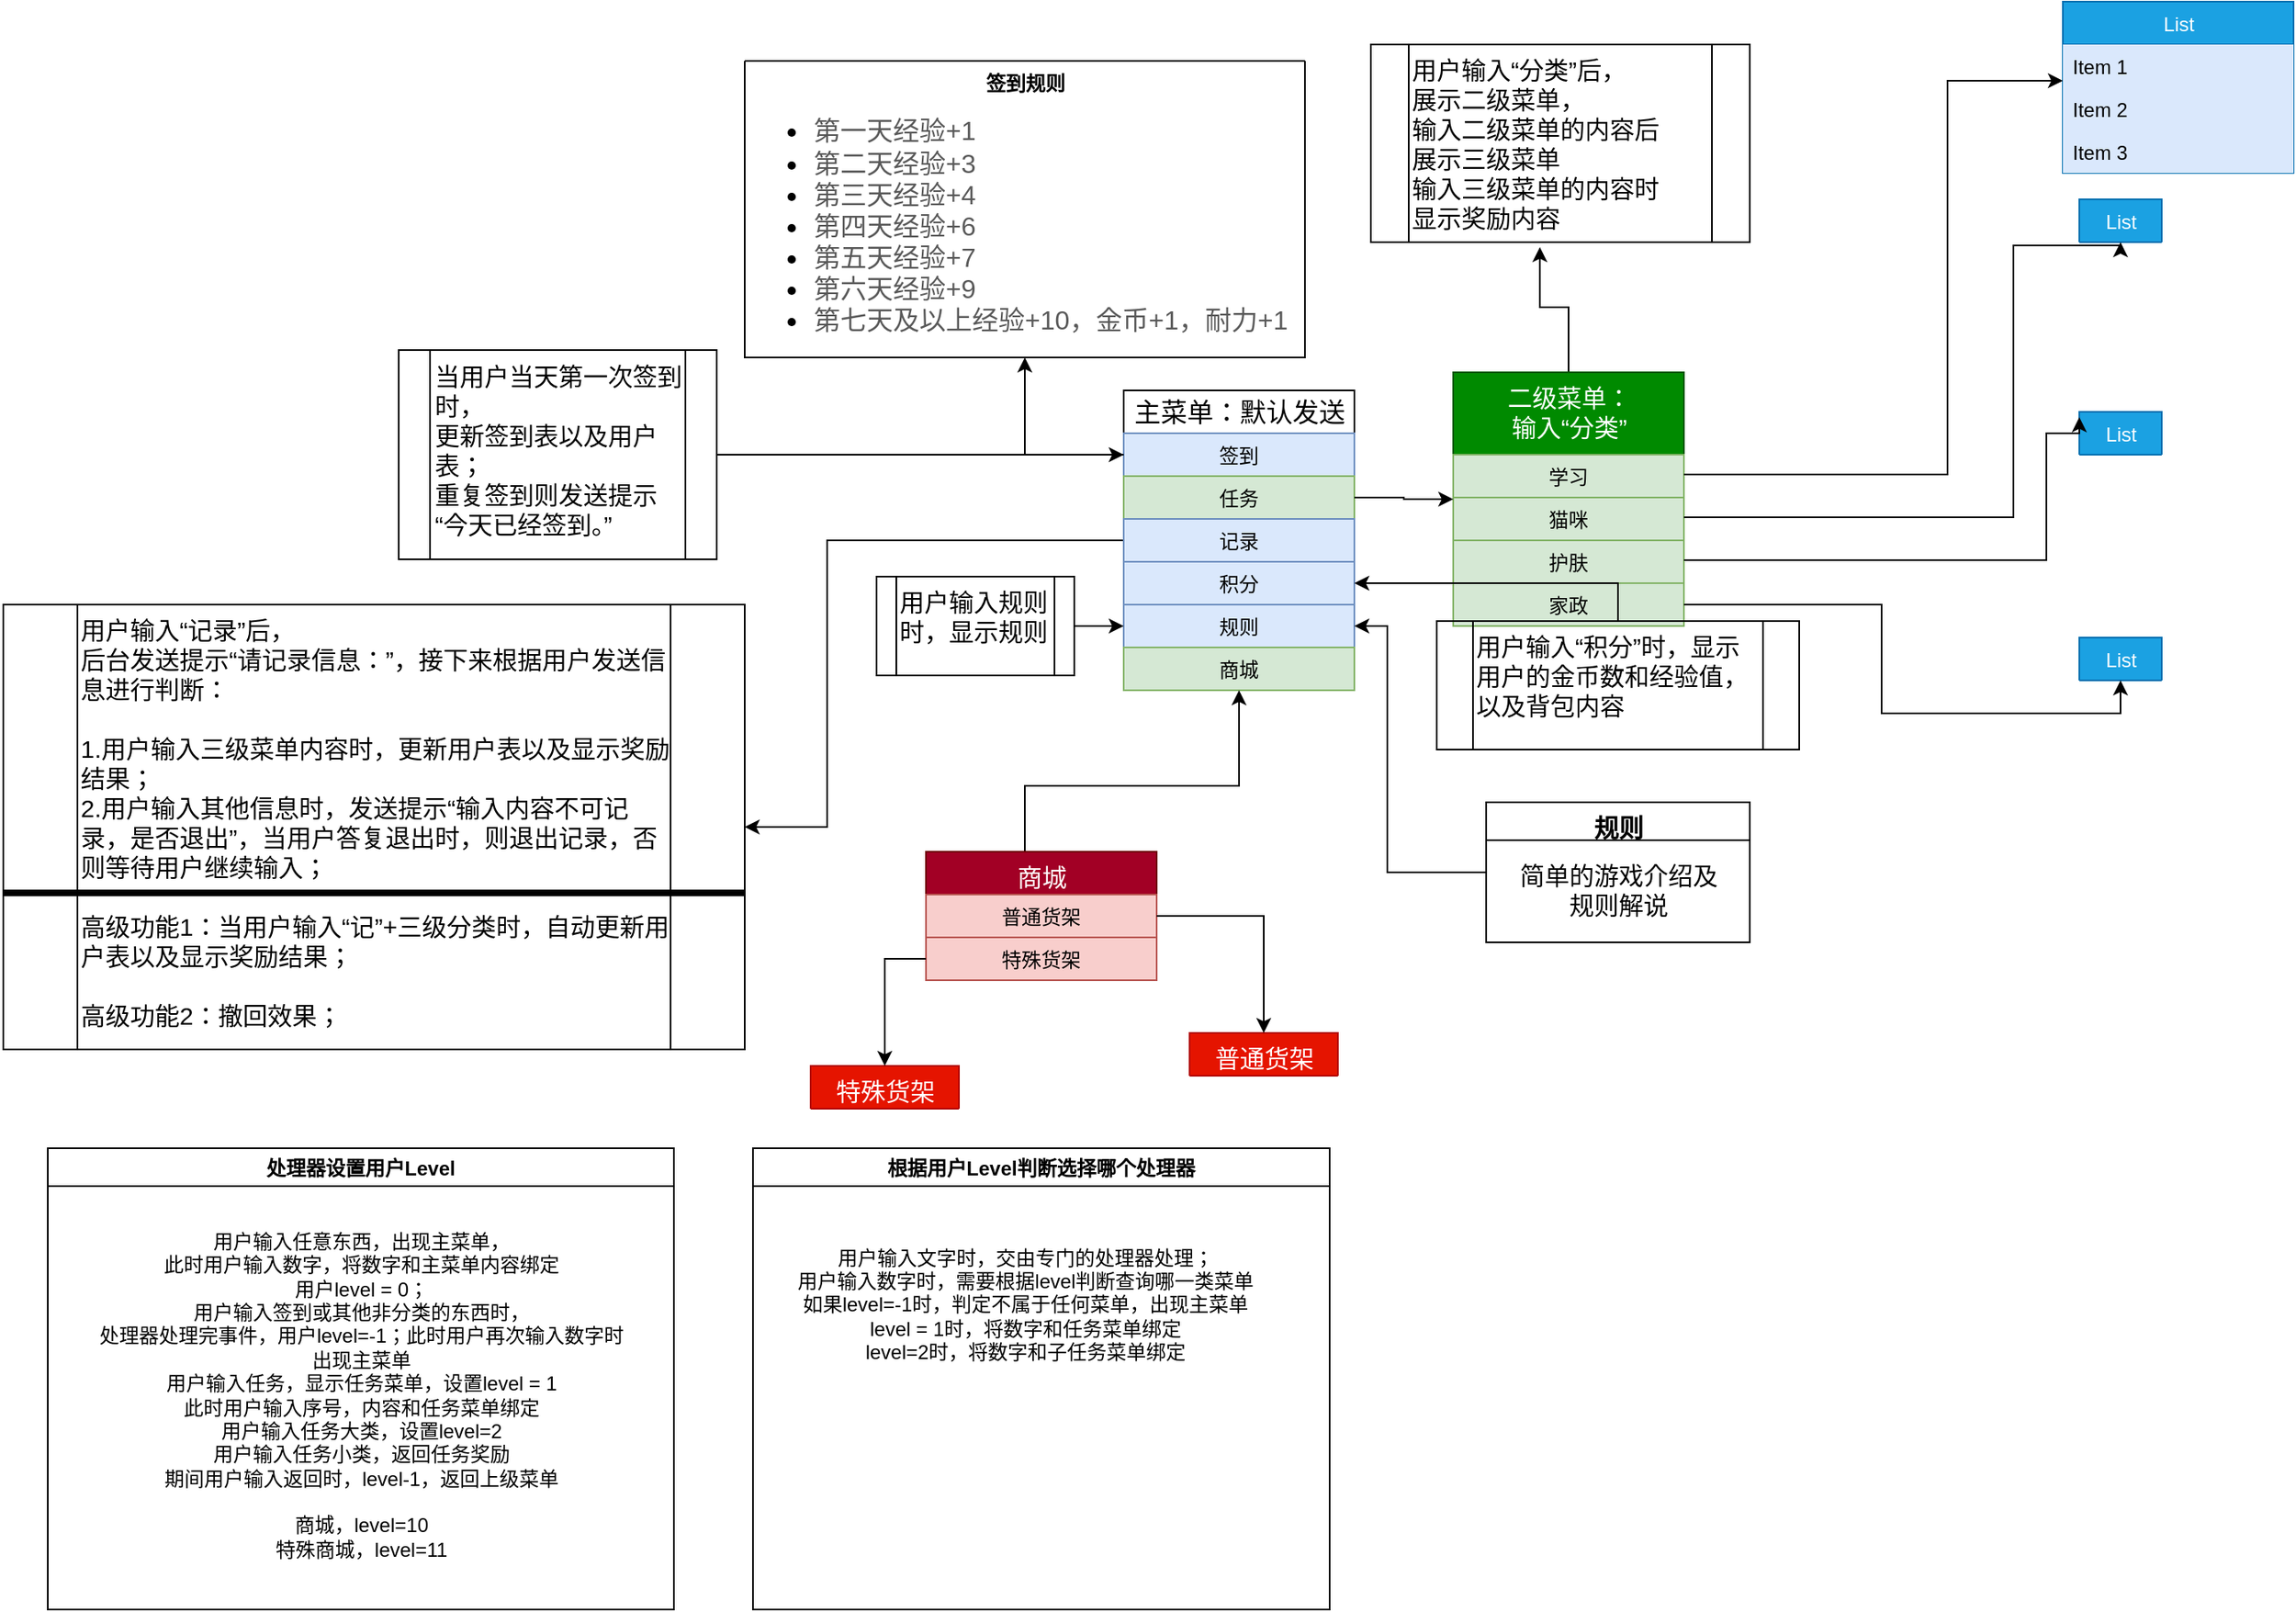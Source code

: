 <mxfile version="15.7.0" type="github" pages="5">
  <diagram id="prtHgNgQTEPvFCAcTncT" name="组织结构设计">
    <mxGraphModel dx="2249" dy="762" grid="1" gridSize="10" guides="1" tooltips="1" connect="1" arrows="1" fold="1" page="1" pageScale="1" pageWidth="827" pageHeight="1169" math="0" shadow="0">
      <root>
        <mxCell id="0" />
        <mxCell id="1" parent="0" />
        <mxCell id="aFhL4_qxfrScCRhHYYgj-99" style="edgeStyle=orthogonalEdgeStyle;rounded=0;orthogonalLoop=1;jettySize=auto;html=1;entryX=1;entryY=0.5;entryDx=0;entryDy=0;fontSize=15;" parent="1" source="aFhL4_qxfrScCRhHYYgj-16" target="aFhL4_qxfrScCRhHYYgj-98" edge="1">
          <mxGeometry relative="1" as="geometry">
            <Array as="points">
              <mxPoint x="-320" y="331" />
              <mxPoint x="-320" y="505" />
            </Array>
          </mxGeometry>
        </mxCell>
        <mxCell id="aFhL4_qxfrScCRhHYYgj-16" value="&lt;span style=&quot;font-size: 16px&quot;&gt;主菜单：默认发送&lt;/span&gt;" style="swimlane;fontStyle=0;childLayout=stackLayout;horizontal=1;startSize=26;horizontalStack=0;resizeParent=1;resizeParentMax=0;resizeLast=0;collapsible=1;marginBottom=0;rounded=0;fillColor=none;gradientColor=none;html=1;align=center;" parent="1" vertex="1">
          <mxGeometry x="-140" y="240" width="140" height="182" as="geometry">
            <mxRectangle x="450" y="490" width="160" height="26" as="alternateBounds" />
          </mxGeometry>
        </mxCell>
        <mxCell id="aFhL4_qxfrScCRhHYYgj-17" value="签到" style="text;strokeColor=#6c8ebf;fillColor=#dae8fc;align=center;verticalAlign=top;spacingLeft=4;spacingRight=4;overflow=hidden;rotatable=0;points=[[0,0.5],[1,0.5]];portConstraint=eastwest;whiteSpace=wrap;" parent="aFhL4_qxfrScCRhHYYgj-16" vertex="1">
          <mxGeometry y="26" width="140" height="26" as="geometry" />
        </mxCell>
        <mxCell id="aFhL4_qxfrScCRhHYYgj-18" value="任务" style="text;strokeColor=#82b366;fillColor=#d5e8d4;align=center;verticalAlign=top;spacingLeft=4;spacingRight=4;overflow=hidden;rotatable=0;points=[[0,0.5],[1,0.5]];portConstraint=eastwest;" parent="aFhL4_qxfrScCRhHYYgj-16" vertex="1">
          <mxGeometry y="52" width="140" height="26" as="geometry" />
        </mxCell>
        <mxCell id="aFhL4_qxfrScCRhHYYgj-19" value="记录&#xa;" style="text;strokeColor=#6c8ebf;fillColor=#dae8fc;align=center;verticalAlign=top;spacingLeft=4;spacingRight=4;overflow=hidden;rotatable=0;points=[[0,0.5],[1,0.5]];portConstraint=eastwest;" parent="aFhL4_qxfrScCRhHYYgj-16" vertex="1">
          <mxGeometry y="78" width="140" height="26" as="geometry" />
        </mxCell>
        <mxCell id="aFhL4_qxfrScCRhHYYgj-41" value="积分" style="text;strokeColor=#6c8ebf;fillColor=#dae8fc;align=center;verticalAlign=top;spacingLeft=4;spacingRight=4;overflow=hidden;rotatable=0;points=[[0,0.5],[1,0.5]];portConstraint=eastwest;rounded=0;html=1;" parent="aFhL4_qxfrScCRhHYYgj-16" vertex="1">
          <mxGeometry y="104" width="140" height="26" as="geometry" />
        </mxCell>
        <mxCell id="aFhL4_qxfrScCRhHYYgj-40" value="规则" style="text;strokeColor=#6c8ebf;fillColor=#dae8fc;align=center;verticalAlign=top;spacingLeft=4;spacingRight=4;overflow=hidden;rotatable=0;points=[[0,0.5],[1,0.5]];portConstraint=eastwest;rounded=0;html=1;" parent="aFhL4_qxfrScCRhHYYgj-16" vertex="1">
          <mxGeometry y="130" width="140" height="26" as="geometry" />
        </mxCell>
        <mxCell id="aFhL4_qxfrScCRhHYYgj-39" value="商城" style="text;strokeColor=#82b366;fillColor=#d5e8d4;align=center;verticalAlign=top;spacingLeft=4;spacingRight=4;overflow=hidden;rotatable=0;points=[[0,0.5],[1,0.5]];portConstraint=eastwest;rounded=0;html=1;" parent="aFhL4_qxfrScCRhHYYgj-16" vertex="1">
          <mxGeometry y="156" width="140" height="26" as="geometry" />
        </mxCell>
        <mxCell id="aFhL4_qxfrScCRhHYYgj-97" style="edgeStyle=orthogonalEdgeStyle;rounded=0;orthogonalLoop=1;jettySize=auto;html=1;entryX=0.446;entryY=1.025;entryDx=0;entryDy=0;entryPerimeter=0;fontSize=15;" parent="1" source="aFhL4_qxfrScCRhHYYgj-54" target="aFhL4_qxfrScCRhHYYgj-96" edge="1">
          <mxGeometry relative="1" as="geometry" />
        </mxCell>
        <mxCell id="aFhL4_qxfrScCRhHYYgj-54" value="&lt;span style=&quot;font-size: 15px&quot;&gt;二级菜单：&lt;/span&gt;&lt;br style=&quot;font-size: 15px&quot;&gt;&lt;span style=&quot;font-size: 15px&quot;&gt;输入“分类”&lt;/span&gt;" style="swimlane;fontStyle=0;childLayout=stackLayout;horizontal=1;startSize=50;fillColor=#008a00;horizontalStack=0;resizeParent=1;resizeParentMax=0;resizeLast=0;collapsible=1;marginBottom=0;rounded=0;align=center;verticalAlign=top;html=1;strokeColor=#005700;fontColor=#ffffff;" parent="1" vertex="1">
          <mxGeometry x="60" y="229" width="140" height="154" as="geometry">
            <mxRectangle x="60" y="229" width="110" height="50" as="alternateBounds" />
          </mxGeometry>
        </mxCell>
        <mxCell id="aFhL4_qxfrScCRhHYYgj-55" value="学习" style="text;strokeColor=#82b366;fillColor=#d5e8d4;align=center;verticalAlign=top;spacingLeft=4;spacingRight=4;overflow=hidden;rotatable=0;points=[[0,0.5],[1,0.5]];portConstraint=eastwest;" parent="aFhL4_qxfrScCRhHYYgj-54" vertex="1">
          <mxGeometry y="50" width="140" height="26" as="geometry" />
        </mxCell>
        <mxCell id="aFhL4_qxfrScCRhHYYgj-56" value="猫咪" style="text;strokeColor=#82b366;fillColor=#d5e8d4;align=center;verticalAlign=top;spacingLeft=4;spacingRight=4;overflow=hidden;rotatable=0;points=[[0,0.5],[1,0.5]];portConstraint=eastwest;" parent="aFhL4_qxfrScCRhHYYgj-54" vertex="1">
          <mxGeometry y="76" width="140" height="26" as="geometry" />
        </mxCell>
        <mxCell id="aFhL4_qxfrScCRhHYYgj-59" value="&lt;div&gt;护肤&lt;/div&gt;&lt;div&gt;&lt;br&gt;&lt;/div&gt;" style="text;strokeColor=#82b366;fillColor=#d5e8d4;align=center;verticalAlign=top;spacingLeft=4;spacingRight=4;overflow=hidden;rotatable=0;points=[[0,0.5],[1,0.5]];portConstraint=eastwest;rounded=0;html=1;" parent="aFhL4_qxfrScCRhHYYgj-54" vertex="1">
          <mxGeometry y="102" width="140" height="26" as="geometry" />
        </mxCell>
        <mxCell id="aFhL4_qxfrScCRhHYYgj-57" value="家政" style="text;strokeColor=#82b366;fillColor=#d5e8d4;align=center;verticalAlign=top;spacingLeft=4;spacingRight=4;overflow=hidden;rotatable=0;points=[[0,0.5],[1,0.5]];portConstraint=eastwest;" parent="aFhL4_qxfrScCRhHYYgj-54" vertex="1">
          <mxGeometry y="128" width="140" height="26" as="geometry" />
        </mxCell>
        <mxCell id="aFhL4_qxfrScCRhHYYgj-60" style="edgeStyle=orthogonalEdgeStyle;rounded=0;orthogonalLoop=1;jettySize=auto;html=1;" parent="1" source="aFhL4_qxfrScCRhHYYgj-18" target="aFhL4_qxfrScCRhHYYgj-54" edge="1">
          <mxGeometry relative="1" as="geometry" />
        </mxCell>
        <mxCell id="aFhL4_qxfrScCRhHYYgj-61" value="签到规则" style="swimlane;rounded=0;fillColor=none;gradientColor=none;align=center;verticalAlign=top;html=1;startSize=0;" parent="1" vertex="1">
          <mxGeometry x="-370" y="40" width="340" height="180" as="geometry">
            <mxRectangle x="-370" y="40" width="80" height="23" as="alternateBounds" />
          </mxGeometry>
        </mxCell>
        <mxCell id="aFhL4_qxfrScCRhHYYgj-62" value="&lt;ul style=&quot;font-size: 16px&quot;&gt;&lt;li&gt;&lt;span style=&quot;background-color: rgba(0 , 0 , 0 , 0) ; color: rgb(89 , 89 , 89)&quot;&gt;第一天经验+1&lt;/span&gt;&lt;/li&gt;&lt;li&gt;&lt;span style=&quot;background-color: rgba(0 , 0 , 0 , 0) ; color: rgb(89 , 89 , 89)&quot;&gt;第二天经验+3&lt;/span&gt;&lt;/li&gt;&lt;li&gt;&lt;span style=&quot;background-color: rgba(0 , 0 , 0 , 0) ; color: rgb(89 , 89 , 89)&quot;&gt;第三天经验+4&lt;/span&gt;&lt;/li&gt;&lt;li&gt;&lt;span style=&quot;background-color: rgba(0 , 0 , 0 , 0) ; color: rgb(89 , 89 , 89)&quot;&gt;第四天经验+6&lt;/span&gt;&lt;/li&gt;&lt;li&gt;&lt;span style=&quot;background-color: rgba(0 , 0 , 0 , 0) ; color: rgb(89 , 89 , 89)&quot;&gt;第五天经验+7&lt;/span&gt;&lt;/li&gt;&lt;li&gt;&lt;span style=&quot;background-color: rgba(0 , 0 , 0 , 0) ; color: rgb(89 , 89 , 89)&quot;&gt;第六天经验+9&lt;/span&gt;&lt;/li&gt;&lt;li&gt;&lt;span style=&quot;background-color: rgba(0 , 0 , 0 , 0) ; color: rgb(89 , 89 , 89)&quot;&gt;第七天及以上经验+10，金币+1，耐力+1&lt;/span&gt;&lt;/li&gt;&lt;/ul&gt;" style="text;html=1;align=left;verticalAlign=middle;resizable=0;points=[];autosize=1;strokeColor=none;fillColor=none;" parent="aFhL4_qxfrScCRhHYYgj-61" vertex="1">
          <mxGeometry y="30" width="340" height="140" as="geometry" />
        </mxCell>
        <mxCell id="aFhL4_qxfrScCRhHYYgj-63" style="edgeStyle=orthogonalEdgeStyle;rounded=0;orthogonalLoop=1;jettySize=auto;html=1;entryX=0.5;entryY=1;entryDx=0;entryDy=0;" parent="1" source="aFhL4_qxfrScCRhHYYgj-17" target="aFhL4_qxfrScCRhHYYgj-61" edge="1">
          <mxGeometry relative="1" as="geometry" />
        </mxCell>
        <mxCell id="aFhL4_qxfrScCRhHYYgj-64" value="List" style="swimlane;fontStyle=0;childLayout=stackLayout;horizontal=1;startSize=26;fillColor=#1ba1e2;horizontalStack=0;resizeParent=1;resizeParentMax=0;resizeLast=0;collapsible=1;marginBottom=0;rounded=0;align=center;verticalAlign=top;html=1;strokeColor=#006EAF;fontColor=#ffffff;" parent="1" vertex="1">
          <mxGeometry x="430" y="4" width="140" height="104" as="geometry">
            <mxRectangle x="430" y="4" width="50" height="26" as="alternateBounds" />
          </mxGeometry>
        </mxCell>
        <mxCell id="aFhL4_qxfrScCRhHYYgj-65" value="Item 1" style="text;strokeColor=none;fillColor=#dae8fc;align=left;verticalAlign=top;spacingLeft=4;spacingRight=4;overflow=hidden;rotatable=0;points=[[0,0.5],[1,0.5]];portConstraint=eastwest;" parent="aFhL4_qxfrScCRhHYYgj-64" vertex="1">
          <mxGeometry y="26" width="140" height="26" as="geometry" />
        </mxCell>
        <mxCell id="aFhL4_qxfrScCRhHYYgj-66" value="Item 2" style="text;strokeColor=none;fillColor=#dae8fc;align=left;verticalAlign=top;spacingLeft=4;spacingRight=4;overflow=hidden;rotatable=0;points=[[0,0.5],[1,0.5]];portConstraint=eastwest;" parent="aFhL4_qxfrScCRhHYYgj-64" vertex="1">
          <mxGeometry y="52" width="140" height="26" as="geometry" />
        </mxCell>
        <mxCell id="aFhL4_qxfrScCRhHYYgj-67" value="Item 3" style="text;strokeColor=none;fillColor=#dae8fc;align=left;verticalAlign=top;spacingLeft=4;spacingRight=4;overflow=hidden;rotatable=0;points=[[0,0.5],[1,0.5]];portConstraint=eastwest;" parent="aFhL4_qxfrScCRhHYYgj-64" vertex="1">
          <mxGeometry y="78" width="140" height="26" as="geometry" />
        </mxCell>
        <mxCell id="aFhL4_qxfrScCRhHYYgj-68" value="List" style="swimlane;fontStyle=0;childLayout=stackLayout;horizontal=1;startSize=26;fillColor=#1ba1e2;horizontalStack=0;resizeParent=1;resizeParentMax=0;resizeLast=0;collapsible=1;marginBottom=0;rounded=0;align=center;verticalAlign=top;html=1;strokeColor=#006EAF;fontColor=#ffffff;" parent="1" vertex="1" collapsed="1">
          <mxGeometry x="440" y="253" width="50" height="26" as="geometry">
            <mxRectangle x="440" y="253" width="140" height="104" as="alternateBounds" />
          </mxGeometry>
        </mxCell>
        <mxCell id="aFhL4_qxfrScCRhHYYgj-69" value="Item 1" style="text;strokeColor=none;fillColor=#dae8fc;align=left;verticalAlign=top;spacingLeft=4;spacingRight=4;overflow=hidden;rotatable=0;points=[[0,0.5],[1,0.5]];portConstraint=eastwest;" parent="aFhL4_qxfrScCRhHYYgj-68" vertex="1">
          <mxGeometry y="26" width="50" height="26" as="geometry" />
        </mxCell>
        <mxCell id="aFhL4_qxfrScCRhHYYgj-70" value="Item 2" style="text;strokeColor=none;fillColor=#dae8fc;align=left;verticalAlign=top;spacingLeft=4;spacingRight=4;overflow=hidden;rotatable=0;points=[[0,0.5],[1,0.5]];portConstraint=eastwest;" parent="aFhL4_qxfrScCRhHYYgj-68" vertex="1">
          <mxGeometry y="52" width="50" height="26" as="geometry" />
        </mxCell>
        <mxCell id="aFhL4_qxfrScCRhHYYgj-71" value="Item 3" style="text;strokeColor=none;fillColor=#dae8fc;align=left;verticalAlign=top;spacingLeft=4;spacingRight=4;overflow=hidden;rotatable=0;points=[[0,0.5],[1,0.5]];portConstraint=eastwest;" parent="aFhL4_qxfrScCRhHYYgj-68" vertex="1">
          <mxGeometry y="78" width="50" height="26" as="geometry" />
        </mxCell>
        <mxCell id="aFhL4_qxfrScCRhHYYgj-72" value="List" style="swimlane;fontStyle=0;childLayout=stackLayout;horizontal=1;startSize=26;fillColor=#1ba1e2;horizontalStack=0;resizeParent=1;resizeParentMax=0;resizeLast=0;collapsible=1;marginBottom=0;rounded=0;align=center;verticalAlign=top;html=1;strokeColor=#006EAF;fontColor=#ffffff;" parent="1" vertex="1" collapsed="1">
          <mxGeometry x="440" y="124" width="50" height="26" as="geometry">
            <mxRectangle x="440" y="124" width="140" height="104" as="alternateBounds" />
          </mxGeometry>
        </mxCell>
        <mxCell id="aFhL4_qxfrScCRhHYYgj-73" value="Item 1" style="text;strokeColor=none;fillColor=#dae8fc;align=left;verticalAlign=top;spacingLeft=4;spacingRight=4;overflow=hidden;rotatable=0;points=[[0,0.5],[1,0.5]];portConstraint=eastwest;" parent="aFhL4_qxfrScCRhHYYgj-72" vertex="1">
          <mxGeometry y="26" width="50" height="26" as="geometry" />
        </mxCell>
        <mxCell id="aFhL4_qxfrScCRhHYYgj-74" value="Item 2" style="text;strokeColor=none;fillColor=#dae8fc;align=left;verticalAlign=top;spacingLeft=4;spacingRight=4;overflow=hidden;rotatable=0;points=[[0,0.5],[1,0.5]];portConstraint=eastwest;" parent="aFhL4_qxfrScCRhHYYgj-72" vertex="1">
          <mxGeometry y="52" width="50" height="26" as="geometry" />
        </mxCell>
        <mxCell id="aFhL4_qxfrScCRhHYYgj-75" value="Item 3" style="text;strokeColor=none;fillColor=#dae8fc;align=left;verticalAlign=top;spacingLeft=4;spacingRight=4;overflow=hidden;rotatable=0;points=[[0,0.5],[1,0.5]];portConstraint=eastwest;" parent="aFhL4_qxfrScCRhHYYgj-72" vertex="1">
          <mxGeometry y="78" width="50" height="26" as="geometry" />
        </mxCell>
        <mxCell id="aFhL4_qxfrScCRhHYYgj-76" value="List" style="swimlane;fontStyle=0;childLayout=stackLayout;horizontal=1;startSize=26;fillColor=#1ba1e2;horizontalStack=0;resizeParent=1;resizeParentMax=0;resizeLast=0;collapsible=1;marginBottom=0;rounded=0;align=center;verticalAlign=top;html=1;strokeColor=#006EAF;fontColor=#ffffff;" parent="1" vertex="1" collapsed="1">
          <mxGeometry x="440" y="390" width="50" height="26" as="geometry">
            <mxRectangle x="440" y="390" width="140" height="104" as="alternateBounds" />
          </mxGeometry>
        </mxCell>
        <mxCell id="aFhL4_qxfrScCRhHYYgj-77" value="Item 1" style="text;strokeColor=none;fillColor=#dae8fc;align=left;verticalAlign=top;spacingLeft=4;spacingRight=4;overflow=hidden;rotatable=0;points=[[0,0.5],[1,0.5]];portConstraint=eastwest;" parent="aFhL4_qxfrScCRhHYYgj-76" vertex="1">
          <mxGeometry y="26" width="50" height="26" as="geometry" />
        </mxCell>
        <mxCell id="aFhL4_qxfrScCRhHYYgj-78" value="Item 2" style="text;strokeColor=none;fillColor=#dae8fc;align=left;verticalAlign=top;spacingLeft=4;spacingRight=4;overflow=hidden;rotatable=0;points=[[0,0.5],[1,0.5]];portConstraint=eastwest;" parent="aFhL4_qxfrScCRhHYYgj-76" vertex="1">
          <mxGeometry y="52" width="50" height="26" as="geometry" />
        </mxCell>
        <mxCell id="aFhL4_qxfrScCRhHYYgj-79" value="Item 3" style="text;strokeColor=none;fillColor=#dae8fc;align=left;verticalAlign=top;spacingLeft=4;spacingRight=4;overflow=hidden;rotatable=0;points=[[0,0.5],[1,0.5]];portConstraint=eastwest;" parent="aFhL4_qxfrScCRhHYYgj-76" vertex="1">
          <mxGeometry y="78" width="50" height="26" as="geometry" />
        </mxCell>
        <mxCell id="aFhL4_qxfrScCRhHYYgj-80" style="edgeStyle=orthogonalEdgeStyle;rounded=0;orthogonalLoop=1;jettySize=auto;html=1;" parent="1" source="aFhL4_qxfrScCRhHYYgj-55" target="aFhL4_qxfrScCRhHYYgj-64" edge="1">
          <mxGeometry relative="1" as="geometry">
            <Array as="points">
              <mxPoint x="360" y="291" />
              <mxPoint x="360" y="52" />
            </Array>
          </mxGeometry>
        </mxCell>
        <mxCell id="aFhL4_qxfrScCRhHYYgj-81" style="edgeStyle=orthogonalEdgeStyle;rounded=0;orthogonalLoop=1;jettySize=auto;html=1;" parent="1" source="aFhL4_qxfrScCRhHYYgj-56" target="aFhL4_qxfrScCRhHYYgj-72" edge="1">
          <mxGeometry relative="1" as="geometry">
            <Array as="points">
              <mxPoint x="400" y="317" />
              <mxPoint x="400" y="152" />
            </Array>
          </mxGeometry>
        </mxCell>
        <mxCell id="aFhL4_qxfrScCRhHYYgj-82" style="edgeStyle=orthogonalEdgeStyle;rounded=0;orthogonalLoop=1;jettySize=auto;html=1;entryX=0;entryY=0.125;entryDx=0;entryDy=0;entryPerimeter=0;" parent="1" source="aFhL4_qxfrScCRhHYYgj-59" target="aFhL4_qxfrScCRhHYYgj-68" edge="1">
          <mxGeometry relative="1" as="geometry">
            <Array as="points">
              <mxPoint x="420" y="343" />
              <mxPoint x="420" y="266" />
            </Array>
          </mxGeometry>
        </mxCell>
        <mxCell id="aFhL4_qxfrScCRhHYYgj-86" style="edgeStyle=orthogonalEdgeStyle;rounded=0;orthogonalLoop=1;jettySize=auto;html=1;entryX=0.5;entryY=1;entryDx=0;entryDy=0;" parent="1" source="aFhL4_qxfrScCRhHYYgj-57" target="aFhL4_qxfrScCRhHYYgj-76" edge="1">
          <mxGeometry relative="1" as="geometry" />
        </mxCell>
        <mxCell id="aFhL4_qxfrScCRhHYYgj-92" style="edgeStyle=orthogonalEdgeStyle;rounded=0;orthogonalLoop=1;jettySize=auto;html=1;entryX=0;entryY=0.5;entryDx=0;entryDy=0;fontSize=15;" parent="1" source="aFhL4_qxfrScCRhHYYgj-91" target="aFhL4_qxfrScCRhHYYgj-17" edge="1">
          <mxGeometry relative="1" as="geometry" />
        </mxCell>
        <mxCell id="aFhL4_qxfrScCRhHYYgj-91" value="&lt;span&gt;当用户当天第一次签到时，&lt;/span&gt;&lt;br&gt;&lt;span&gt;更新签到表以及用户表；&lt;/span&gt;&lt;br&gt;&lt;span&gt;重复签到则发送提示&lt;/span&gt;&lt;br&gt;&lt;span&gt;“今天已经签到。”&lt;/span&gt;" style="shape=process;whiteSpace=wrap;html=1;backgroundOutline=1;rounded=0;fontSize=15;fillColor=none;gradientColor=none;align=left;verticalAlign=top;" parent="1" vertex="1">
          <mxGeometry x="-580" y="215.5" width="193" height="127" as="geometry" />
        </mxCell>
        <mxCell id="aFhL4_qxfrScCRhHYYgj-96" value="&lt;div&gt;用户输入“分类”后，&lt;/div&gt;&lt;div&gt;展示二级菜单，&lt;/div&gt;&lt;div&gt;输入二级菜单的内容后&lt;/div&gt;&lt;div&gt;展示三级菜单&lt;/div&gt;&lt;div&gt;输入三级菜单的内容时&lt;/div&gt;&lt;div&gt;显示奖励内容&lt;/div&gt;" style="shape=process;whiteSpace=wrap;html=1;backgroundOutline=1;rounded=0;fontSize=15;fillColor=none;gradientColor=none;align=left;verticalAlign=top;" parent="1" vertex="1">
          <mxGeometry x="10" y="30" width="230" height="120" as="geometry" />
        </mxCell>
        <mxCell id="aFhL4_qxfrScCRhHYYgj-105" value="" style="group" parent="1" vertex="1" connectable="0">
          <mxGeometry x="-820" y="370" width="450" height="270" as="geometry" />
        </mxCell>
        <mxCell id="aFhL4_qxfrScCRhHYYgj-98" value="用户输入“记录”后，&lt;br&gt;后台发送提示“请记录信息：”，接下来根据用户发送信息进行判断：&lt;br&gt;&lt;span&gt;&lt;br&gt;1.用户输入三级菜单内容时，更新用户表以及显示奖励结果；&lt;br&gt;2.用户输入其他信息时，发送提示“输入内容不可记录，是否退出”，当用户答复退出时，则退出记录，否则等待用户继续输入；&lt;br&gt;&lt;br&gt;高级功能1：当用户输入“记”+三级分类时，自动更新用户表以及显示奖励结果；&lt;br&gt;&lt;br&gt;高级功能2：撤回效果；&lt;br&gt;&lt;/span&gt;" style="shape=process;whiteSpace=wrap;html=1;backgroundOutline=1;rounded=0;fontSize=15;fillColor=none;gradientColor=none;align=left;verticalAlign=top;" parent="aFhL4_qxfrScCRhHYYgj-105" vertex="1">
          <mxGeometry width="450" height="270" as="geometry" />
        </mxCell>
        <mxCell id="aFhL4_qxfrScCRhHYYgj-103" value="" style="line;strokeWidth=4;html=1;perimeter=backbonePerimeter;points=[];outlineConnect=0;rounded=0;fontSize=15;fillColor=none;gradientColor=none;align=left;verticalAlign=top;" parent="aFhL4_qxfrScCRhHYYgj-105" vertex="1">
          <mxGeometry y="170" width="450" height="10" as="geometry" />
        </mxCell>
        <mxCell id="aFhL4_qxfrScCRhHYYgj-107" style="edgeStyle=orthogonalEdgeStyle;rounded=0;orthogonalLoop=1;jettySize=auto;html=1;entryX=1;entryY=0.5;entryDx=0;entryDy=0;fontSize=15;" parent="1" source="aFhL4_qxfrScCRhHYYgj-106" target="aFhL4_qxfrScCRhHYYgj-41" edge="1">
          <mxGeometry relative="1" as="geometry" />
        </mxCell>
        <mxCell id="aFhL4_qxfrScCRhHYYgj-106" value="用户输入“积分”时，显示用户的金币数和经验值，以及背包内容" style="shape=process;whiteSpace=wrap;html=1;backgroundOutline=1;rounded=0;fontSize=15;fillColor=none;gradientColor=none;align=left;verticalAlign=top;" parent="1" vertex="1">
          <mxGeometry x="50" y="380" width="220" height="78" as="geometry" />
        </mxCell>
        <mxCell id="aFhL4_qxfrScCRhHYYgj-111" style="edgeStyle=orthogonalEdgeStyle;rounded=0;orthogonalLoop=1;jettySize=auto;html=1;fontSize=15;" parent="1" source="aFhL4_qxfrScCRhHYYgj-108" target="aFhL4_qxfrScCRhHYYgj-40" edge="1">
          <mxGeometry relative="1" as="geometry" />
        </mxCell>
        <mxCell id="aFhL4_qxfrScCRhHYYgj-108" value="用户输入规则时，显示规则" style="shape=process;whiteSpace=wrap;html=1;backgroundOutline=1;rounded=0;fontSize=15;fillColor=none;gradientColor=none;align=left;verticalAlign=top;" parent="1" vertex="1">
          <mxGeometry x="-290" y="353" width="120" height="60" as="geometry" />
        </mxCell>
        <mxCell id="aFhL4_qxfrScCRhHYYgj-114" style="edgeStyle=orthogonalEdgeStyle;rounded=0;orthogonalLoop=1;jettySize=auto;html=1;fontSize=15;" parent="1" source="aFhL4_qxfrScCRhHYYgj-112" target="aFhL4_qxfrScCRhHYYgj-40" edge="1">
          <mxGeometry relative="1" as="geometry">
            <Array as="points">
              <mxPoint x="20" y="533" />
              <mxPoint x="20" y="383" />
            </Array>
          </mxGeometry>
        </mxCell>
        <mxCell id="aFhL4_qxfrScCRhHYYgj-112" value="规则" style="swimlane;rounded=0;fontSize=15;fillColor=none;gradientColor=none;align=center;verticalAlign=top;html=1;" parent="1" vertex="1">
          <mxGeometry x="80" y="490" width="160" height="85" as="geometry" />
        </mxCell>
        <mxCell id="aFhL4_qxfrScCRhHYYgj-113" value="简单的游戏介绍及&lt;br&gt;规则解说" style="text;html=1;align=center;verticalAlign=middle;resizable=0;points=[];autosize=1;strokeColor=none;fillColor=none;fontSize=15;" parent="aFhL4_qxfrScCRhHYYgj-112" vertex="1">
          <mxGeometry x="10" y="32.5" width="140" height="40" as="geometry" />
        </mxCell>
        <mxCell id="aFhL4_qxfrScCRhHYYgj-119" style="edgeStyle=orthogonalEdgeStyle;rounded=0;orthogonalLoop=1;jettySize=auto;html=1;fontSize=15;" parent="1" source="aFhL4_qxfrScCRhHYYgj-115" target="aFhL4_qxfrScCRhHYYgj-39" edge="1">
          <mxGeometry relative="1" as="geometry">
            <Array as="points">
              <mxPoint x="-200" y="480" />
              <mxPoint x="-70" y="480" />
            </Array>
          </mxGeometry>
        </mxCell>
        <mxCell id="aFhL4_qxfrScCRhHYYgj-115" value="商城" style="swimlane;fontStyle=0;childLayout=stackLayout;horizontal=1;startSize=26;fillColor=#a20025;horizontalStack=0;resizeParent=1;resizeParentMax=0;resizeLast=0;collapsible=1;marginBottom=0;rounded=0;fontSize=15;align=center;verticalAlign=top;html=1;strokeColor=#6F0000;fontColor=#ffffff;" parent="1" vertex="1">
          <mxGeometry x="-260" y="520" width="140" height="78" as="geometry" />
        </mxCell>
        <mxCell id="aFhL4_qxfrScCRhHYYgj-116" value="普通货架" style="text;strokeColor=#b85450;fillColor=#f8cecc;align=center;verticalAlign=top;spacingLeft=4;spacingRight=4;overflow=hidden;rotatable=0;points=[[0,0.5],[1,0.5]];portConstraint=eastwest;" parent="aFhL4_qxfrScCRhHYYgj-115" vertex="1">
          <mxGeometry y="26" width="140" height="26" as="geometry" />
        </mxCell>
        <mxCell id="aFhL4_qxfrScCRhHYYgj-117" value="特殊货架" style="text;strokeColor=#b85450;fillColor=#f8cecc;align=center;verticalAlign=top;spacingLeft=4;spacingRight=4;overflow=hidden;rotatable=0;points=[[0,0.5],[1,0.5]];portConstraint=eastwest;" parent="aFhL4_qxfrScCRhHYYgj-115" vertex="1">
          <mxGeometry y="52" width="140" height="26" as="geometry" />
        </mxCell>
        <mxCell id="aFhL4_qxfrScCRhHYYgj-120" value="普通货架" style="swimlane;fontStyle=0;childLayout=stackLayout;horizontal=1;startSize=26;fillColor=#e51400;horizontalStack=0;resizeParent=1;resizeParentMax=0;resizeLast=0;collapsible=1;marginBottom=0;rounded=0;fontSize=15;align=center;verticalAlign=top;html=1;strokeColor=#B20000;fontColor=#ffffff;" parent="1" vertex="1" collapsed="1">
          <mxGeometry x="-100" y="630" width="90" height="26" as="geometry">
            <mxRectangle x="-100" y="630" width="140" height="104" as="alternateBounds" />
          </mxGeometry>
        </mxCell>
        <mxCell id="aFhL4_qxfrScCRhHYYgj-121" value="Item 1" style="text;strokeColor=none;fillColor=none;align=left;verticalAlign=top;spacingLeft=4;spacingRight=4;overflow=hidden;rotatable=0;points=[[0,0.5],[1,0.5]];portConstraint=eastwest;" parent="aFhL4_qxfrScCRhHYYgj-120" vertex="1">
          <mxGeometry y="26" width="90" height="26" as="geometry" />
        </mxCell>
        <mxCell id="aFhL4_qxfrScCRhHYYgj-122" value="Item 2" style="text;strokeColor=none;fillColor=none;align=left;verticalAlign=top;spacingLeft=4;spacingRight=4;overflow=hidden;rotatable=0;points=[[0,0.5],[1,0.5]];portConstraint=eastwest;" parent="aFhL4_qxfrScCRhHYYgj-120" vertex="1">
          <mxGeometry y="52" width="90" height="26" as="geometry" />
        </mxCell>
        <mxCell id="aFhL4_qxfrScCRhHYYgj-123" value="Item 3" style="text;strokeColor=none;fillColor=none;align=left;verticalAlign=top;spacingLeft=4;spacingRight=4;overflow=hidden;rotatable=0;points=[[0,0.5],[1,0.5]];portConstraint=eastwest;" parent="aFhL4_qxfrScCRhHYYgj-120" vertex="1">
          <mxGeometry y="78" width="90" height="26" as="geometry" />
        </mxCell>
        <mxCell id="aFhL4_qxfrScCRhHYYgj-124" value="特殊货架" style="swimlane;fontStyle=0;childLayout=stackLayout;horizontal=1;startSize=26;fillColor=#e51400;horizontalStack=0;resizeParent=1;resizeParentMax=0;resizeLast=0;collapsible=1;marginBottom=0;rounded=0;fontSize=15;align=center;verticalAlign=top;html=1;strokeColor=#B20000;fontColor=#ffffff;" parent="1" vertex="1" collapsed="1">
          <mxGeometry x="-330" y="650" width="90" height="26" as="geometry">
            <mxRectangle x="-300" y="650" width="140" height="104" as="alternateBounds" />
          </mxGeometry>
        </mxCell>
        <mxCell id="aFhL4_qxfrScCRhHYYgj-125" value="Item 1" style="text;strokeColor=none;fillColor=none;align=left;verticalAlign=top;spacingLeft=4;spacingRight=4;overflow=hidden;rotatable=0;points=[[0,0.5],[1,0.5]];portConstraint=eastwest;" parent="aFhL4_qxfrScCRhHYYgj-124" vertex="1">
          <mxGeometry y="26" width="90" height="26" as="geometry" />
        </mxCell>
        <mxCell id="aFhL4_qxfrScCRhHYYgj-126" value="Item 2" style="text;strokeColor=none;fillColor=none;align=left;verticalAlign=top;spacingLeft=4;spacingRight=4;overflow=hidden;rotatable=0;points=[[0,0.5],[1,0.5]];portConstraint=eastwest;" parent="aFhL4_qxfrScCRhHYYgj-124" vertex="1">
          <mxGeometry y="52" width="90" height="26" as="geometry" />
        </mxCell>
        <mxCell id="aFhL4_qxfrScCRhHYYgj-127" value="Item 3" style="text;strokeColor=none;fillColor=none;align=left;verticalAlign=top;spacingLeft=4;spacingRight=4;overflow=hidden;rotatable=0;points=[[0,0.5],[1,0.5]];portConstraint=eastwest;" parent="aFhL4_qxfrScCRhHYYgj-124" vertex="1">
          <mxGeometry y="78" width="90" height="26" as="geometry" />
        </mxCell>
        <mxCell id="aFhL4_qxfrScCRhHYYgj-128" style="edgeStyle=orthogonalEdgeStyle;rounded=0;orthogonalLoop=1;jettySize=auto;html=1;entryX=0.5;entryY=0;entryDx=0;entryDy=0;fontSize=15;" parent="1" source="aFhL4_qxfrScCRhHYYgj-116" target="aFhL4_qxfrScCRhHYYgj-120" edge="1">
          <mxGeometry relative="1" as="geometry" />
        </mxCell>
        <mxCell id="aFhL4_qxfrScCRhHYYgj-129" style="edgeStyle=orthogonalEdgeStyle;rounded=0;orthogonalLoop=1;jettySize=auto;html=1;fontSize=15;" parent="1" source="aFhL4_qxfrScCRhHYYgj-117" target="aFhL4_qxfrScCRhHYYgj-124" edge="1">
          <mxGeometry relative="1" as="geometry" />
        </mxCell>
        <mxCell id="Nuj4Cv_u8dUWwnN6QE8D-2" value="处理器设置用户Level" style="swimlane;" parent="1" vertex="1">
          <mxGeometry x="-793" y="700" width="380" height="280" as="geometry" />
        </mxCell>
        <mxCell id="Nuj4Cv_u8dUWwnN6QE8D-3" value="用户输入任意东西，出现主菜单，&lt;br&gt;此时用户输入数字，将数字和主菜单内容绑定&lt;br&gt;用户level = 0；&lt;br&gt;用户输入签到或其他非分类的东西时，&lt;br&gt;处理器处理完事件，用户level=-1；此时用户再次输入数字时&lt;br&gt;出现主菜单&lt;br&gt;用户输入任务，显示任务菜单，设置level = 1&lt;br&gt;此时用户输入序号，内容和任务菜单绑定&lt;br&gt;用户输入任务大类，设置level=2&lt;br&gt;用户输入任务小类，返回任务奖励&lt;br&gt;期间用户输入返回时，level-1，返回上级菜单&lt;br&gt;&lt;br&gt;商城，level=10&lt;br&gt;特殊商城，level=11" style="text;html=1;align=center;verticalAlign=middle;resizable=0;points=[];autosize=1;strokeColor=none;fillColor=none;" parent="Nuj4Cv_u8dUWwnN6QE8D-2" vertex="1">
          <mxGeometry x="25" y="50" width="330" height="200" as="geometry" />
        </mxCell>
        <mxCell id="CeRfjAibwp6dfunl-Bzb-1" value="根据用户Level判断选择哪个处理器" style="swimlane;" parent="1" vertex="1">
          <mxGeometry x="-365" y="700" width="350" height="280" as="geometry" />
        </mxCell>
        <mxCell id="CeRfjAibwp6dfunl-Bzb-2" value="用户输入文字时，交由专门的处理器处理；&lt;br&gt;用户输入数字时，需要根据level判断查询哪一类菜单&lt;br&gt;如果level=-1时，判定不属于任何菜单，出现主菜单&lt;br&gt;level = 1时，将数字和任务菜单绑定&lt;br&gt;level=2时，将数字和子任务菜单绑定&lt;br&gt;" style="text;html=1;align=center;verticalAlign=middle;resizable=0;points=[];autosize=1;strokeColor=none;fillColor=none;" parent="CeRfjAibwp6dfunl-Bzb-1" vertex="1">
          <mxGeometry x="20" y="55" width="290" height="80" as="geometry" />
        </mxCell>
      </root>
    </mxGraphModel>
  </diagram>
  <diagram id="dKRkcu8QH2BVmr6a8WT5" name="数据表设计">
    <mxGraphModel dx="1422" dy="762" grid="1" gridSize="10" guides="1" tooltips="1" connect="1" arrows="1" fold="1" page="1" pageScale="1" pageWidth="827" pageHeight="1169" math="0" shadow="0">
      <root>
        <mxCell id="xM4SwqgdcQ7mIaeGJz21-0" />
        <mxCell id="xM4SwqgdcQ7mIaeGJz21-1" parent="xM4SwqgdcQ7mIaeGJz21-0" />
        <mxCell id="xM4SwqgdcQ7mIaeGJz21-2" value="用户表 clock" style="shape=table;startSize=30;container=1;collapsible=0;childLayout=tableLayout;fontStyle=1;align=center;pointerEvents=1;" parent="xM4SwqgdcQ7mIaeGJz21-1" vertex="1">
          <mxGeometry x="20" y="10" width="580" height="180" as="geometry" />
        </mxCell>
        <mxCell id="xM4SwqgdcQ7mIaeGJz21-3" value="" style="shape=partialRectangle;html=1;whiteSpace=wrap;collapsible=0;dropTarget=0;pointerEvents=0;fillColor=none;top=0;left=0;bottom=0;right=0;points=[[0,0.5],[1,0.5]];portConstraint=eastwest;" parent="xM4SwqgdcQ7mIaeGJz21-2" vertex="1">
          <mxGeometry y="30" width="580" height="75" as="geometry" />
        </mxCell>
        <mxCell id="xM4SwqgdcQ7mIaeGJz21-4" value="用户id" style="shape=partialRectangle;html=1;whiteSpace=wrap;connectable=0;fillColor=none;top=0;left=0;bottom=0;right=0;overflow=hidden;pointerEvents=1;" parent="xM4SwqgdcQ7mIaeGJz21-3" vertex="1">
          <mxGeometry width="116" height="75" as="geometry" />
        </mxCell>
        <mxCell id="xM4SwqgdcQ7mIaeGJz21-5" value="&lt;div style=&quot;line-height: 1.75 ; font-size: 14px ; text-align: left&quot;&gt;连续签到首天&lt;/div&gt;" style="shape=partialRectangle;html=1;whiteSpace=wrap;connectable=0;fillColor=none;top=0;left=0;bottom=0;right=0;overflow=hidden;pointerEvents=1;" parent="xM4SwqgdcQ7mIaeGJz21-3" vertex="1">
          <mxGeometry x="116" width="116" height="75" as="geometry" />
        </mxCell>
        <mxCell id="xM4SwqgdcQ7mIaeGJz21-6" value="&#xa;&#xa;&lt;div style=&quot;line-height: 1.75; font-size: 14px; text-align: left;&quot;&gt;连续签到尾天&lt;/div&gt;&#xa;&#xa;" style="shape=partialRectangle;html=1;whiteSpace=wrap;connectable=0;fillColor=none;top=0;left=0;bottom=0;right=0;overflow=hidden;pointerEvents=1;" parent="xM4SwqgdcQ7mIaeGJz21-3" vertex="1">
          <mxGeometry x="232" width="116" height="75" as="geometry" />
        </mxCell>
        <mxCell id="xM4SwqgdcQ7mIaeGJz21-17" value="&lt;div style=&quot;line-height: 1.75 ; font-size: 14px ; text-align: left&quot;&gt;已连续天数&lt;/div&gt;" style="shape=partialRectangle;html=1;whiteSpace=wrap;connectable=0;fillColor=none;top=0;left=0;bottom=0;right=0;overflow=hidden;pointerEvents=1;" parent="xM4SwqgdcQ7mIaeGJz21-3" vertex="1">
          <mxGeometry x="348" width="116" height="75" as="geometry" />
        </mxCell>
        <mxCell id="xM4SwqgdcQ7mIaeGJz21-15" value="总签到天数" style="shape=partialRectangle;html=1;whiteSpace=wrap;connectable=0;fillColor=none;top=0;left=0;bottom=0;right=0;overflow=hidden;pointerEvents=1;" parent="xM4SwqgdcQ7mIaeGJz21-3" vertex="1">
          <mxGeometry x="464" width="116" height="75" as="geometry" />
        </mxCell>
        <mxCell id="xM4SwqgdcQ7mIaeGJz21-7" value="" style="shape=partialRectangle;html=1;whiteSpace=wrap;collapsible=0;dropTarget=0;pointerEvents=0;fillColor=none;top=0;left=0;bottom=0;right=0;points=[[0,0.5],[1,0.5]];portConstraint=eastwest;" parent="xM4SwqgdcQ7mIaeGJz21-2" vertex="1">
          <mxGeometry y="105" width="580" height="75" as="geometry" />
        </mxCell>
        <mxCell id="xM4SwqgdcQ7mIaeGJz21-8" value="openid" style="shape=partialRectangle;html=1;whiteSpace=wrap;connectable=0;fillColor=none;top=0;left=0;bottom=0;right=0;overflow=hidden;pointerEvents=1;" parent="xM4SwqgdcQ7mIaeGJz21-7" vertex="1">
          <mxGeometry width="116" height="75" as="geometry" />
        </mxCell>
        <mxCell id="xM4SwqgdcQ7mIaeGJz21-9" value="firstday" style="shape=partialRectangle;html=1;whiteSpace=wrap;connectable=0;fillColor=none;top=0;left=0;bottom=0;right=0;overflow=hidden;pointerEvents=1;" parent="xM4SwqgdcQ7mIaeGJz21-7" vertex="1">
          <mxGeometry x="116" width="116" height="75" as="geometry" />
        </mxCell>
        <mxCell id="xM4SwqgdcQ7mIaeGJz21-10" value="endday" style="shape=partialRectangle;html=1;whiteSpace=wrap;connectable=0;fillColor=none;top=0;left=0;bottom=0;right=0;overflow=hidden;pointerEvents=1;" parent="xM4SwqgdcQ7mIaeGJz21-7" vertex="1">
          <mxGeometry x="232" width="116" height="75" as="geometry" />
        </mxCell>
        <mxCell id="xM4SwqgdcQ7mIaeGJz21-18" value="&lt;span style=&quot;color: rgb(51 , 51 , 51) ; font-family: &amp;#34;pingfang sc&amp;#34; , &amp;#34;lantinghei sc&amp;#34; , &amp;#34;microsoft yahei&amp;#34; , &amp;#34;arial&amp;#34; , , sans-serif , &amp;#34;tahoma&amp;#34; ; font-size: 16px ; background-color: rgb(255 , 255 , 255)&quot;&gt;persist&lt;/span&gt;" style="shape=partialRectangle;html=1;whiteSpace=wrap;connectable=0;fillColor=none;top=0;left=0;bottom=0;right=0;overflow=hidden;pointerEvents=1;" parent="xM4SwqgdcQ7mIaeGJz21-7" vertex="1">
          <mxGeometry x="348" width="116" height="75" as="geometry" />
        </mxCell>
        <mxCell id="xM4SwqgdcQ7mIaeGJz21-16" value="fate" style="shape=partialRectangle;html=1;whiteSpace=wrap;connectable=0;fillColor=none;top=0;left=0;bottom=0;right=0;overflow=hidden;pointerEvents=1;" parent="xM4SwqgdcQ7mIaeGJz21-7" vertex="1">
          <mxGeometry x="464" width="116" height="75" as="geometry" />
        </mxCell>
        <mxCell id="xYzoJc_xNpY2k1u1ZwiD-0" value="事件分类表 task" style="shape=table;startSize=30;container=1;collapsible=0;childLayout=tableLayout;fontStyle=1;align=center;pointerEvents=1;" parent="xM4SwqgdcQ7mIaeGJz21-1" vertex="1">
          <mxGeometry x="20" y="210" width="905" height="180" as="geometry" />
        </mxCell>
        <mxCell id="xYzoJc_xNpY2k1u1ZwiD-1" value="" style="shape=partialRectangle;html=1;whiteSpace=wrap;collapsible=0;dropTarget=0;pointerEvents=0;fillColor=none;top=0;left=0;bottom=0;right=0;points=[[0,0.5],[1,0.5]];portConstraint=eastwest;" parent="xYzoJc_xNpY2k1u1ZwiD-0" vertex="1">
          <mxGeometry y="30" width="905" height="75" as="geometry" />
        </mxCell>
        <mxCell id="pReTyA7sikrZ2F6RR6kT-0" value="用户id" style="shape=partialRectangle;html=1;whiteSpace=wrap;connectable=0;fillColor=none;top=0;left=0;bottom=0;right=0;overflow=hidden;pointerEvents=1;" parent="xYzoJc_xNpY2k1u1ZwiD-1" vertex="1">
          <mxGeometry width="113" height="75" as="geometry" />
        </mxCell>
        <mxCell id="xYzoJc_xNpY2k1u1ZwiD-2" value="&lt;div style=&quot;line-height: 1.75 ; font-size: 14px ; text-align: left&quot;&gt;事件分类id&lt;/div&gt;" style="shape=partialRectangle;html=1;whiteSpace=wrap;connectable=0;fillColor=none;top=0;left=0;bottom=0;right=0;overflow=hidden;pointerEvents=1;" parent="xYzoJc_xNpY2k1u1ZwiD-1" vertex="1">
          <mxGeometry x="113" width="113" height="75" as="geometry" />
        </mxCell>
        <mxCell id="xYzoJc_xNpY2k1u1ZwiD-3" value="&lt;div style=&quot;line-height: 1.75 ; font-size: 14px ; text-align: left&quot;&gt;事件分类名&lt;/div&gt;" style="shape=partialRectangle;html=1;whiteSpace=wrap;connectable=0;fillColor=none;top=0;left=0;bottom=0;right=0;overflow=hidden;pointerEvents=1;" parent="xYzoJc_xNpY2k1u1ZwiD-1" vertex="1">
          <mxGeometry x="226" width="114" height="75" as="geometry" />
        </mxCell>
        <mxCell id="xYzoJc_xNpY2k1u1ZwiD-4" value="&lt;div style=&quot;line-height: 1.75 ; font-size: 14px ; text-align: left&quot;&gt;事件子分类id&lt;/div&gt;" style="shape=partialRectangle;html=1;whiteSpace=wrap;connectable=0;fillColor=none;top=0;left=0;bottom=0;right=0;overflow=hidden;pointerEvents=1;" parent="xYzoJc_xNpY2k1u1ZwiD-1" vertex="1">
          <mxGeometry x="340" width="113" height="75" as="geometry" />
        </mxCell>
        <mxCell id="xYzoJc_xNpY2k1u1ZwiD-13" value="&lt;div style=&quot;line-height: 1.75 ; font-size: 14px ; text-align: left&quot;&gt;事件子分类&lt;/div&gt;" style="shape=partialRectangle;html=1;whiteSpace=wrap;connectable=0;fillColor=none;top=0;left=0;bottom=0;right=0;overflow=hidden;pointerEvents=1;" parent="xYzoJc_xNpY2k1u1ZwiD-1" vertex="1">
          <mxGeometry x="453" width="113" height="75" as="geometry" />
        </mxCell>
        <mxCell id="xYzoJc_xNpY2k1u1ZwiD-15" value="金币值" style="shape=partialRectangle;html=1;whiteSpace=wrap;connectable=0;fillColor=none;top=0;left=0;bottom=0;right=0;overflow=hidden;pointerEvents=1;" parent="xYzoJc_xNpY2k1u1ZwiD-1" vertex="1">
          <mxGeometry x="566" width="113" height="75" as="geometry" />
        </mxCell>
        <mxCell id="xYzoJc_xNpY2k1u1ZwiD-17" value="经验值" style="shape=partialRectangle;html=1;whiteSpace=wrap;connectable=0;fillColor=none;top=0;left=0;bottom=0;right=0;overflow=hidden;pointerEvents=1;" parent="xYzoJc_xNpY2k1u1ZwiD-1" vertex="1">
          <mxGeometry x="679" width="113" height="75" as="geometry" />
        </mxCell>
        <mxCell id="xYzoJc_xNpY2k1u1ZwiD-19" value="其他奖励" style="shape=partialRectangle;html=1;whiteSpace=wrap;connectable=0;fillColor=none;top=0;left=0;bottom=0;right=0;overflow=hidden;pointerEvents=1;" parent="xYzoJc_xNpY2k1u1ZwiD-1" vertex="1">
          <mxGeometry x="792" width="113" height="75" as="geometry" />
        </mxCell>
        <mxCell id="xYzoJc_xNpY2k1u1ZwiD-5" value="" style="shape=partialRectangle;html=1;whiteSpace=wrap;collapsible=0;dropTarget=0;pointerEvents=0;fillColor=none;top=0;left=0;bottom=0;right=0;points=[[0,0.5],[1,0.5]];portConstraint=eastwest;" parent="xYzoJc_xNpY2k1u1ZwiD-0" vertex="1">
          <mxGeometry y="105" width="905" height="75" as="geometry" />
        </mxCell>
        <mxCell id="pReTyA7sikrZ2F6RR6kT-1" value="openid" style="shape=partialRectangle;html=1;whiteSpace=wrap;connectable=0;fillColor=none;top=0;left=0;bottom=0;right=0;overflow=hidden;pointerEvents=1;" parent="xYzoJc_xNpY2k1u1ZwiD-5" vertex="1">
          <mxGeometry width="113" height="75" as="geometry" />
        </mxCell>
        <mxCell id="xYzoJc_xNpY2k1u1ZwiD-6" value="id" style="shape=partialRectangle;html=1;whiteSpace=wrap;connectable=0;fillColor=none;top=0;left=0;bottom=0;right=0;overflow=hidden;pointerEvents=1;" parent="xYzoJc_xNpY2k1u1ZwiD-5" vertex="1">
          <mxGeometry x="113" width="113" height="75" as="geometry" />
        </mxCell>
        <mxCell id="xYzoJc_xNpY2k1u1ZwiD-7" value="classname" style="shape=partialRectangle;html=1;whiteSpace=wrap;connectable=0;fillColor=none;top=0;left=0;bottom=0;right=0;overflow=hidden;pointerEvents=1;" parent="xYzoJc_xNpY2k1u1ZwiD-5" vertex="1">
          <mxGeometry x="226" width="114" height="75" as="geometry" />
        </mxCell>
        <mxCell id="xYzoJc_xNpY2k1u1ZwiD-8" value="sub_id" style="shape=partialRectangle;html=1;whiteSpace=wrap;connectable=0;fillColor=none;top=0;left=0;bottom=0;right=0;overflow=hidden;pointerEvents=1;" parent="xYzoJc_xNpY2k1u1ZwiD-5" vertex="1">
          <mxGeometry x="340" width="113" height="75" as="geometry" />
        </mxCell>
        <mxCell id="xYzoJc_xNpY2k1u1ZwiD-14" value="subclassname" style="shape=partialRectangle;html=1;whiteSpace=wrap;connectable=0;fillColor=none;top=0;left=0;bottom=0;right=0;overflow=hidden;pointerEvents=1;" parent="xYzoJc_xNpY2k1u1ZwiD-5" vertex="1">
          <mxGeometry x="453" width="113" height="75" as="geometry" />
        </mxCell>
        <mxCell id="xYzoJc_xNpY2k1u1ZwiD-16" value="coins" style="shape=partialRectangle;html=1;whiteSpace=wrap;connectable=0;fillColor=none;top=0;left=0;bottom=0;right=0;overflow=hidden;pointerEvents=1;" parent="xYzoJc_xNpY2k1u1ZwiD-5" vertex="1">
          <mxGeometry x="566" width="113" height="75" as="geometry" />
        </mxCell>
        <mxCell id="xYzoJc_xNpY2k1u1ZwiD-18" value="experience" style="shape=partialRectangle;html=1;whiteSpace=wrap;connectable=0;fillColor=none;top=0;left=0;bottom=0;right=0;overflow=hidden;pointerEvents=1;" parent="xYzoJc_xNpY2k1u1ZwiD-5" vertex="1">
          <mxGeometry x="679" width="113" height="75" as="geometry" />
        </mxCell>
        <mxCell id="xYzoJc_xNpY2k1u1ZwiD-20" value="other" style="shape=partialRectangle;html=1;whiteSpace=wrap;connectable=0;fillColor=none;top=0;left=0;bottom=0;right=0;overflow=hidden;pointerEvents=1;" parent="xYzoJc_xNpY2k1u1ZwiD-5" vertex="1">
          <mxGeometry x="792" width="113" height="75" as="geometry" />
        </mxCell>
        <mxCell id="xYzoJc_xNpY2k1u1ZwiD-23" value="用户表 user" style="shape=table;startSize=30;container=1;collapsible=0;childLayout=tableLayout;fontStyle=1;align=center;pointerEvents=1;" parent="xM4SwqgdcQ7mIaeGJz21-1" vertex="1">
          <mxGeometry x="20" y="420" width="1024" height="180" as="geometry" />
        </mxCell>
        <mxCell id="xYzoJc_xNpY2k1u1ZwiD-24" value="" style="shape=partialRectangle;html=1;whiteSpace=wrap;collapsible=0;dropTarget=0;pointerEvents=0;fillColor=none;top=0;left=0;bottom=0;right=0;points=[[0,0.5],[1,0.5]];portConstraint=eastwest;" parent="xYzoJc_xNpY2k1u1ZwiD-23" vertex="1">
          <mxGeometry y="30" width="1024" height="76" as="geometry" />
        </mxCell>
        <mxCell id="xYzoJc_xNpY2k1u1ZwiD-25" value="用户id" style="shape=partialRectangle;html=1;whiteSpace=wrap;connectable=0;fillColor=none;top=0;left=0;bottom=0;right=0;overflow=hidden;pointerEvents=1;" parent="xYzoJc_xNpY2k1u1ZwiD-24" vertex="1">
          <mxGeometry width="114" height="76" as="geometry" />
        </mxCell>
        <mxCell id="xYzoJc_xNpY2k1u1ZwiD-26" value="昵称" style="shape=partialRectangle;html=1;whiteSpace=wrap;connectable=0;fillColor=none;top=0;left=0;bottom=0;right=0;overflow=hidden;pointerEvents=1;" parent="xYzoJc_xNpY2k1u1ZwiD-24" vertex="1">
          <mxGeometry x="114" width="112" height="76" as="geometry" />
        </mxCell>
        <mxCell id="xYzoJc_xNpY2k1u1ZwiD-27" value="金币值" style="shape=partialRectangle;html=1;whiteSpace=wrap;connectable=0;fillColor=none;top=0;left=0;bottom=0;right=0;overflow=hidden;pointerEvents=1;" parent="xYzoJc_xNpY2k1u1ZwiD-24" vertex="1">
          <mxGeometry x="226" width="114" height="76" as="geometry" />
        </mxCell>
        <mxCell id="xYzoJc_xNpY2k1u1ZwiD-38" value="经验值" style="shape=partialRectangle;html=1;whiteSpace=wrap;connectable=0;fillColor=none;top=0;left=0;bottom=0;right=0;overflow=hidden;pointerEvents=1;" parent="xYzoJc_xNpY2k1u1ZwiD-24" vertex="1">
          <mxGeometry x="340" width="114" height="76" as="geometry" />
        </mxCell>
        <mxCell id="xYzoJc_xNpY2k1u1ZwiD-36" value="体力" style="shape=partialRectangle;html=1;whiteSpace=wrap;connectable=0;fillColor=none;top=0;left=0;bottom=0;right=0;overflow=hidden;pointerEvents=1;" parent="xYzoJc_xNpY2k1u1ZwiD-24" vertex="1">
          <mxGeometry x="454" width="114" height="76" as="geometry" />
        </mxCell>
        <mxCell id="xYzoJc_xNpY2k1u1ZwiD-46" value="魅力" style="shape=partialRectangle;html=1;whiteSpace=wrap;connectable=0;fillColor=none;top=0;left=0;bottom=0;right=0;overflow=hidden;pointerEvents=1;" parent="xYzoJc_xNpY2k1u1ZwiD-24" vertex="1">
          <mxGeometry x="568" width="114" height="76" as="geometry" />
        </mxCell>
        <mxCell id="xYzoJc_xNpY2k1u1ZwiD-44" value="活力" style="shape=partialRectangle;html=1;whiteSpace=wrap;connectable=0;fillColor=none;top=0;left=0;bottom=0;right=0;overflow=hidden;pointerEvents=1;" parent="xYzoJc_xNpY2k1u1ZwiD-24" vertex="1">
          <mxGeometry x="682" width="114" height="76" as="geometry" />
        </mxCell>
        <mxCell id="xYzoJc_xNpY2k1u1ZwiD-42" value="耐力" style="shape=partialRectangle;html=1;whiteSpace=wrap;connectable=0;fillColor=none;top=0;left=0;bottom=0;right=0;overflow=hidden;pointerEvents=1;" parent="xYzoJc_xNpY2k1u1ZwiD-24" vertex="1">
          <mxGeometry x="796" width="114" height="76" as="geometry" />
        </mxCell>
        <mxCell id="xYzoJc_xNpY2k1u1ZwiD-48" value="智力" style="shape=partialRectangle;html=1;whiteSpace=wrap;connectable=0;fillColor=none;top=0;left=0;bottom=0;right=0;overflow=hidden;pointerEvents=1;" parent="xYzoJc_xNpY2k1u1ZwiD-24" vertex="1">
          <mxGeometry x="910" width="114" height="76" as="geometry" />
        </mxCell>
        <mxCell id="xYzoJc_xNpY2k1u1ZwiD-28" value="" style="shape=partialRectangle;html=1;whiteSpace=wrap;collapsible=0;dropTarget=0;pointerEvents=0;fillColor=none;top=0;left=0;bottom=0;right=0;points=[[0,0.5],[1,0.5]];portConstraint=eastwest;" parent="xYzoJc_xNpY2k1u1ZwiD-23" vertex="1">
          <mxGeometry y="106" width="1024" height="74" as="geometry" />
        </mxCell>
        <mxCell id="xYzoJc_xNpY2k1u1ZwiD-29" value="openid" style="shape=partialRectangle;html=1;whiteSpace=wrap;connectable=0;fillColor=none;top=0;left=0;bottom=0;right=0;overflow=hidden;pointerEvents=1;" parent="xYzoJc_xNpY2k1u1ZwiD-28" vertex="1">
          <mxGeometry width="114" height="74" as="geometry" />
        </mxCell>
        <mxCell id="xYzoJc_xNpY2k1u1ZwiD-30" value="name" style="shape=partialRectangle;html=1;whiteSpace=wrap;connectable=0;fillColor=none;top=0;left=0;bottom=0;right=0;overflow=hidden;pointerEvents=1;" parent="xYzoJc_xNpY2k1u1ZwiD-28" vertex="1">
          <mxGeometry x="114" width="112" height="74" as="geometry" />
        </mxCell>
        <mxCell id="xYzoJc_xNpY2k1u1ZwiD-31" value="coins" style="shape=partialRectangle;html=1;whiteSpace=wrap;connectable=0;fillColor=none;top=0;left=0;bottom=0;right=0;overflow=hidden;pointerEvents=1;" parent="xYzoJc_xNpY2k1u1ZwiD-28" vertex="1">
          <mxGeometry x="226" width="114" height="74" as="geometry" />
        </mxCell>
        <mxCell id="xYzoJc_xNpY2k1u1ZwiD-39" value="experience" style="shape=partialRectangle;html=1;whiteSpace=wrap;connectable=0;fillColor=none;top=0;left=0;bottom=0;right=0;overflow=hidden;pointerEvents=1;" parent="xYzoJc_xNpY2k1u1ZwiD-28" vertex="1">
          <mxGeometry x="340" width="114" height="74" as="geometry" />
        </mxCell>
        <mxCell id="xYzoJc_xNpY2k1u1ZwiD-37" value="&lt;span style=&quot;color: rgb(51 , 51 , 51) ; font-family: &amp;#34;pingfang sc&amp;#34; , &amp;#34;lantinghei sc&amp;#34; , &amp;#34;microsoft yahei&amp;#34; , &amp;#34;arial&amp;#34; , , sans-serif , &amp;#34;tahoma&amp;#34; ; font-size: 16px ; background-color: rgb(255 , 255 , 255)&quot;&gt;strength&lt;/span&gt;" style="shape=partialRectangle;html=1;whiteSpace=wrap;connectable=0;fillColor=none;top=0;left=0;bottom=0;right=0;overflow=hidden;pointerEvents=1;" parent="xYzoJc_xNpY2k1u1ZwiD-28" vertex="1">
          <mxGeometry x="454" width="114" height="74" as="geometry" />
        </mxCell>
        <mxCell id="xYzoJc_xNpY2k1u1ZwiD-47" value="&lt;span style=&quot;color: rgb(34 , 34 , 34) ; font-family: &amp;#34;arial&amp;#34; , sans-serif ; font-size: 13px ; background-color: rgb(255 , 255 , 255)&quot;&gt;charm&lt;/span&gt;" style="shape=partialRectangle;html=1;whiteSpace=wrap;connectable=0;fillColor=none;top=0;left=0;bottom=0;right=0;overflow=hidden;pointerEvents=1;" parent="xYzoJc_xNpY2k1u1ZwiD-28" vertex="1">
          <mxGeometry x="568" width="114" height="74" as="geometry" />
        </mxCell>
        <mxCell id="xYzoJc_xNpY2k1u1ZwiD-45" value="&lt;span style=&quot;color: rgb(51 , 51 , 51) ; font-family: &amp;#34;pingfang sc&amp;#34; , &amp;#34;lantinghei sc&amp;#34; , &amp;#34;microsoft yahei&amp;#34; , &amp;#34;arial&amp;#34; , , sans-serif , &amp;#34;tahoma&amp;#34; ; font-size: 16px ; background-color: rgb(255 , 255 , 255)&quot;&gt;energy&lt;/span&gt;" style="shape=partialRectangle;html=1;whiteSpace=wrap;connectable=0;fillColor=none;top=0;left=0;bottom=0;right=0;overflow=hidden;pointerEvents=1;" parent="xYzoJc_xNpY2k1u1ZwiD-28" vertex="1">
          <mxGeometry x="682" width="114" height="74" as="geometry" />
        </mxCell>
        <mxCell id="xYzoJc_xNpY2k1u1ZwiD-43" value="patience" style="shape=partialRectangle;html=1;whiteSpace=wrap;connectable=0;fillColor=none;top=0;left=0;bottom=0;right=0;overflow=hidden;pointerEvents=1;" parent="xYzoJc_xNpY2k1u1ZwiD-28" vertex="1">
          <mxGeometry x="796" width="114" height="74" as="geometry" />
        </mxCell>
        <mxCell id="xYzoJc_xNpY2k1u1ZwiD-49" value="wisdom" style="shape=partialRectangle;html=1;whiteSpace=wrap;connectable=0;fillColor=none;top=0;left=0;bottom=0;right=0;overflow=hidden;pointerEvents=1;" parent="xYzoJc_xNpY2k1u1ZwiD-28" vertex="1">
          <mxGeometry x="910" width="114" height="74" as="geometry" />
        </mxCell>
        <mxCell id="pReTyA7sikrZ2F6RR6kT-4" value="商城 shop" style="shape=table;startSize=30;container=1;collapsible=0;childLayout=tableLayout;fontStyle=1;align=center;pointerEvents=1;" parent="xM4SwqgdcQ7mIaeGJz21-1" vertex="1">
          <mxGeometry x="20" y="630" width="340" height="160" as="geometry" />
        </mxCell>
        <mxCell id="pReTyA7sikrZ2F6RR6kT-5" value="" style="shape=partialRectangle;html=1;whiteSpace=wrap;collapsible=0;dropTarget=0;pointerEvents=0;fillColor=none;top=0;left=0;bottom=0;right=0;points=[[0,0.5],[1,0.5]];portConstraint=eastwest;" parent="pReTyA7sikrZ2F6RR6kT-4" vertex="1">
          <mxGeometry y="30" width="340" height="65" as="geometry" />
        </mxCell>
        <mxCell id="pReTyA7sikrZ2F6RR6kT-6" value="用户id" style="shape=partialRectangle;html=1;whiteSpace=wrap;connectable=0;fillColor=none;top=0;left=0;bottom=0;right=0;overflow=hidden;pointerEvents=1;" parent="pReTyA7sikrZ2F6RR6kT-5" vertex="1">
          <mxGeometry width="113" height="65" as="geometry" />
        </mxCell>
        <mxCell id="pReTyA7sikrZ2F6RR6kT-7" value="物品名" style="shape=partialRectangle;html=1;whiteSpace=wrap;connectable=0;fillColor=none;top=0;left=0;bottom=0;right=0;overflow=hidden;pointerEvents=1;" parent="pReTyA7sikrZ2F6RR6kT-5" vertex="1">
          <mxGeometry x="113" width="114" height="65" as="geometry" />
        </mxCell>
        <mxCell id="pReTyA7sikrZ2F6RR6kT-8" value="金币值" style="shape=partialRectangle;html=1;whiteSpace=wrap;connectable=0;fillColor=none;top=0;left=0;bottom=0;right=0;overflow=hidden;pointerEvents=1;" parent="pReTyA7sikrZ2F6RR6kT-5" vertex="1">
          <mxGeometry x="227" width="113" height="65" as="geometry" />
        </mxCell>
        <mxCell id="pReTyA7sikrZ2F6RR6kT-9" value="" style="shape=partialRectangle;html=1;whiteSpace=wrap;collapsible=0;dropTarget=0;pointerEvents=0;fillColor=none;top=0;left=0;bottom=0;right=0;points=[[0,0.5],[1,0.5]];portConstraint=eastwest;" parent="pReTyA7sikrZ2F6RR6kT-4" vertex="1">
          <mxGeometry y="95" width="340" height="65" as="geometry" />
        </mxCell>
        <mxCell id="pReTyA7sikrZ2F6RR6kT-10" value="openid" style="shape=partialRectangle;html=1;whiteSpace=wrap;connectable=0;fillColor=none;top=0;left=0;bottom=0;right=0;overflow=hidden;pointerEvents=1;" parent="pReTyA7sikrZ2F6RR6kT-9" vertex="1">
          <mxGeometry width="113" height="65" as="geometry" />
        </mxCell>
        <mxCell id="pReTyA7sikrZ2F6RR6kT-11" value="name" style="shape=partialRectangle;html=1;whiteSpace=wrap;connectable=0;fillColor=none;top=0;left=0;bottom=0;right=0;overflow=hidden;pointerEvents=1;" parent="pReTyA7sikrZ2F6RR6kT-9" vertex="1">
          <mxGeometry x="113" width="114" height="65" as="geometry" />
        </mxCell>
        <mxCell id="pReTyA7sikrZ2F6RR6kT-12" value="coins" style="shape=partialRectangle;html=1;whiteSpace=wrap;connectable=0;fillColor=none;top=0;left=0;bottom=0;right=0;overflow=hidden;pointerEvents=1;" parent="pReTyA7sikrZ2F6RR6kT-9" vertex="1">
          <mxGeometry x="227" width="113" height="65" as="geometry" />
        </mxCell>
        <mxCell id="pReTyA7sikrZ2F6RR6kT-17" value="特殊货柜 special_shop" style="shape=table;startSize=30;container=1;collapsible=0;childLayout=tableLayout;fontStyle=1;align=center;pointerEvents=1;" parent="xM4SwqgdcQ7mIaeGJz21-1" vertex="1">
          <mxGeometry x="380" y="630" width="701" height="160" as="geometry" />
        </mxCell>
        <mxCell id="pReTyA7sikrZ2F6RR6kT-18" value="" style="shape=partialRectangle;html=1;whiteSpace=wrap;collapsible=0;dropTarget=0;pointerEvents=0;fillColor=none;top=0;left=0;bottom=0;right=0;points=[[0,0.5],[1,0.5]];portConstraint=eastwest;" parent="pReTyA7sikrZ2F6RR6kT-17" vertex="1">
          <mxGeometry y="30" width="701" height="65" as="geometry" />
        </mxCell>
        <mxCell id="pReTyA7sikrZ2F6RR6kT-19" value="用户id" style="shape=partialRectangle;html=1;whiteSpace=wrap;connectable=0;fillColor=none;top=0;left=0;bottom=0;right=0;overflow=hidden;pointerEvents=1;" parent="pReTyA7sikrZ2F6RR6kT-18" vertex="1">
          <mxGeometry width="117" height="65" as="geometry" />
        </mxCell>
        <mxCell id="pReTyA7sikrZ2F6RR6kT-20" value="物品名" style="shape=partialRectangle;html=1;whiteSpace=wrap;connectable=0;fillColor=none;top=0;left=0;bottom=0;right=0;overflow=hidden;pointerEvents=1;" parent="pReTyA7sikrZ2F6RR6kT-18" vertex="1">
          <mxGeometry x="117" width="116" height="65" as="geometry" />
        </mxCell>
        <mxCell id="pReTyA7sikrZ2F6RR6kT-21" value="金币值" style="shape=partialRectangle;html=1;whiteSpace=wrap;connectable=0;fillColor=none;top=0;left=0;bottom=0;right=0;overflow=hidden;pointerEvents=1;" parent="pReTyA7sikrZ2F6RR6kT-18" vertex="1">
          <mxGeometry x="233" width="117" height="65" as="geometry" />
        </mxCell>
        <mxCell id="pReTyA7sikrZ2F6RR6kT-30" value="特殊货币id" style="shape=partialRectangle;html=1;whiteSpace=wrap;connectable=0;fillColor=none;top=0;left=0;bottom=0;right=0;overflow=hidden;pointerEvents=1;" parent="pReTyA7sikrZ2F6RR6kT-18" vertex="1">
          <mxGeometry x="350" width="117" height="65" as="geometry" />
        </mxCell>
        <mxCell id="pReTyA7sikrZ2F6RR6kT-32" value="特殊货币名" style="shape=partialRectangle;html=1;whiteSpace=wrap;connectable=0;fillColor=none;top=0;left=0;bottom=0;right=0;overflow=hidden;pointerEvents=1;" parent="pReTyA7sikrZ2F6RR6kT-18" vertex="1">
          <mxGeometry x="467" width="117" height="65" as="geometry" />
        </mxCell>
        <mxCell id="pReTyA7sikrZ2F6RR6kT-34" value="特殊货币数量" style="shape=partialRectangle;html=1;whiteSpace=wrap;connectable=0;fillColor=none;top=0;left=0;bottom=0;right=0;overflow=hidden;pointerEvents=1;" parent="pReTyA7sikrZ2F6RR6kT-18" vertex="1">
          <mxGeometry x="584" width="117" height="65" as="geometry" />
        </mxCell>
        <mxCell id="pReTyA7sikrZ2F6RR6kT-22" value="" style="shape=partialRectangle;html=1;whiteSpace=wrap;collapsible=0;dropTarget=0;pointerEvents=0;fillColor=none;top=0;left=0;bottom=0;right=0;points=[[0,0.5],[1,0.5]];portConstraint=eastwest;" parent="pReTyA7sikrZ2F6RR6kT-17" vertex="1">
          <mxGeometry y="95" width="701" height="65" as="geometry" />
        </mxCell>
        <mxCell id="pReTyA7sikrZ2F6RR6kT-23" value="openid" style="shape=partialRectangle;html=1;whiteSpace=wrap;connectable=0;fillColor=none;top=0;left=0;bottom=0;right=0;overflow=hidden;pointerEvents=1;" parent="pReTyA7sikrZ2F6RR6kT-22" vertex="1">
          <mxGeometry width="117" height="65" as="geometry" />
        </mxCell>
        <mxCell id="pReTyA7sikrZ2F6RR6kT-24" value="name" style="shape=partialRectangle;html=1;whiteSpace=wrap;connectable=0;fillColor=none;top=0;left=0;bottom=0;right=0;overflow=hidden;pointerEvents=1;" parent="pReTyA7sikrZ2F6RR6kT-22" vertex="1">
          <mxGeometry x="117" width="116" height="65" as="geometry" />
        </mxCell>
        <mxCell id="pReTyA7sikrZ2F6RR6kT-25" value="coins" style="shape=partialRectangle;html=1;whiteSpace=wrap;connectable=0;fillColor=none;top=0;left=0;bottom=0;right=0;overflow=hidden;pointerEvents=1;" parent="pReTyA7sikrZ2F6RR6kT-22" vertex="1">
          <mxGeometry x="233" width="117" height="65" as="geometry" />
        </mxCell>
        <mxCell id="pReTyA7sikrZ2F6RR6kT-31" value="money_id" style="shape=partialRectangle;html=1;whiteSpace=wrap;connectable=0;fillColor=none;top=0;left=0;bottom=0;right=0;overflow=hidden;pointerEvents=1;" parent="pReTyA7sikrZ2F6RR6kT-22" vertex="1">
          <mxGeometry x="350" width="117" height="65" as="geometry" />
        </mxCell>
        <mxCell id="pReTyA7sikrZ2F6RR6kT-33" value="money_name" style="shape=partialRectangle;html=1;whiteSpace=wrap;connectable=0;fillColor=none;top=0;left=0;bottom=0;right=0;overflow=hidden;pointerEvents=1;" parent="pReTyA7sikrZ2F6RR6kT-22" vertex="1">
          <mxGeometry x="467" width="117" height="65" as="geometry" />
        </mxCell>
        <mxCell id="pReTyA7sikrZ2F6RR6kT-35" value="money_amount" style="shape=partialRectangle;html=1;whiteSpace=wrap;connectable=0;fillColor=none;top=0;left=0;bottom=0;right=0;overflow=hidden;pointerEvents=1;" parent="pReTyA7sikrZ2F6RR6kT-22" vertex="1">
          <mxGeometry x="584" width="117" height="65" as="geometry" />
        </mxCell>
      </root>
    </mxGraphModel>
  </diagram>
  <diagram id="Oor8jAB0zdLnvXdrJT6x" name="流程图">
    <mxGraphModel dx="1422" dy="1931" grid="1" gridSize="10" guides="1" tooltips="1" connect="1" arrows="1" fold="1" page="1" pageScale="1" pageWidth="827" pageHeight="1169" math="0" shadow="0">
      <root>
        <mxCell id="aKvyCO_o3dp7DpAUABwT-0" />
        <mxCell id="aKvyCO_o3dp7DpAUABwT-1" parent="aKvyCO_o3dp7DpAUABwT-0" />
        <mxCell id="aKvyCO_o3dp7DpAUABwT-4" style="edgeStyle=orthogonalEdgeStyle;rounded=0;orthogonalLoop=1;jettySize=auto;html=1;exitX=0.5;exitY=1;exitDx=0;exitDy=0;entryX=0.5;entryY=0;entryDx=0;entryDy=0;startArrow=none;" parent="aKvyCO_o3dp7DpAUABwT-1" source="nW4g1H2E_mD5yW-bATJb-19" target="aKvyCO_o3dp7DpAUABwT-3" edge="1">
          <mxGeometry relative="1" as="geometry" />
        </mxCell>
        <mxCell id="aKvyCO_o3dp7DpAUABwT-2" value="&lt;font style=&quot;font-size: 20px&quot;&gt;开始&lt;/font&gt;" style="rounded=0;whiteSpace=wrap;html=1;" parent="aKvyCO_o3dp7DpAUABwT-1" vertex="1">
          <mxGeometry x="294" y="-50" width="120" height="60" as="geometry" />
        </mxCell>
        <mxCell id="aKvyCO_o3dp7DpAUABwT-5" style="edgeStyle=orthogonalEdgeStyle;rounded=0;orthogonalLoop=1;jettySize=auto;html=1;exitX=0;exitY=0.5;exitDx=0;exitDy=0;startArrow=none;" parent="aKvyCO_o3dp7DpAUABwT-1" source="aKvyCO_o3dp7DpAUABwT-7" target="aKvyCO_o3dp7DpAUABwT-6" edge="1">
          <mxGeometry relative="1" as="geometry">
            <mxPoint x="240" y="140" as="targetPoint" />
          </mxGeometry>
        </mxCell>
        <mxCell id="nW4g1H2E_mD5yW-bATJb-13" style="edgeStyle=orthogonalEdgeStyle;rounded=0;orthogonalLoop=1;jettySize=auto;html=1;entryX=0;entryY=0.5;entryDx=0;entryDy=0;fontSize=15;startArrow=none;" parent="aKvyCO_o3dp7DpAUABwT-1" source="nW4g1H2E_mD5yW-bATJb-14" target="nW4g1H2E_mD5yW-bATJb-12" edge="1">
          <mxGeometry relative="1" as="geometry" />
        </mxCell>
        <mxCell id="B1B7CCVlmZyV8vVgiF81-42" style="edgeStyle=orthogonalEdgeStyle;rounded=0;orthogonalLoop=1;jettySize=auto;html=1;fontSize=15;" parent="aKvyCO_o3dp7DpAUABwT-1" source="aKvyCO_o3dp7DpAUABwT-3" edge="1">
          <mxGeometry relative="1" as="geometry">
            <mxPoint x="354" y="280" as="targetPoint" />
          </mxGeometry>
        </mxCell>
        <mxCell id="aKvyCO_o3dp7DpAUABwT-3" value="&lt;font style=&quot;vertical-align: inherit&quot;&gt;&lt;font style=&quot;vertical-align: inherit&quot;&gt;&lt;font style=&quot;vertical-align: inherit&quot;&gt;&lt;font style=&quot;vertical-align: inherit&quot;&gt;&lt;font style=&quot;font-size: 15px&quot;&gt;显示主菜单&lt;/font&gt;&lt;br&gt;&lt;/font&gt;&lt;/font&gt;&lt;/font&gt;&lt;/font&gt;" style="rounded=0;whiteSpace=wrap;html=1;" parent="aKvyCO_o3dp7DpAUABwT-1" vertex="1">
          <mxGeometry x="294" y="110" width="120" height="60" as="geometry" />
        </mxCell>
        <mxCell id="nW4g1H2E_mD5yW-bATJb-25" style="edgeStyle=orthogonalEdgeStyle;rounded=0;orthogonalLoop=1;jettySize=auto;html=1;exitX=0.5;exitY=0;exitDx=0;exitDy=0;fontSize=15;entryX=0;entryY=0.5;entryDx=0;entryDy=0;" parent="aKvyCO_o3dp7DpAUABwT-1" source="aKvyCO_o3dp7DpAUABwT-6" target="aKvyCO_o3dp7DpAUABwT-2" edge="1">
          <mxGeometry relative="1" as="geometry">
            <mxPoint x="60" y="-30" as="targetPoint" />
            <Array as="points">
              <mxPoint x="60" y="-20" />
            </Array>
          </mxGeometry>
        </mxCell>
        <mxCell id="aKvyCO_o3dp7DpAUABwT-6" value="&lt;font style=&quot;vertical-align: inherit&quot;&gt;&lt;font style=&quot;vertical-align: inherit ; font-size: 15px&quot;&gt;签到处理器&lt;/font&gt;&lt;/font&gt;" style="rounded=0;whiteSpace=wrap;html=1;" parent="aKvyCO_o3dp7DpAUABwT-1" vertex="1">
          <mxGeometry y="115" width="120" height="50" as="geometry" />
        </mxCell>
        <mxCell id="aKvyCO_o3dp7DpAUABwT-7" value="&lt;font style=&quot;vertical-align: inherit; font-size: 15px;&quot;&gt;&lt;font style=&quot;vertical-align: inherit; font-size: 15px;&quot;&gt;&lt;font style=&quot;vertical-align: inherit; font-size: 15px;&quot;&gt;&lt;font style=&quot;vertical-align: inherit; font-size: 15px;&quot;&gt;用户输入“签到”或序号1&lt;/font&gt;&lt;/font&gt;&lt;/font&gt;&lt;/font&gt;" style="text;html=1;strokeColor=none;fillColor=none;align=center;verticalAlign=middle;whiteSpace=wrap;rounded=0;fontSize=15;" parent="aKvyCO_o3dp7DpAUABwT-1" vertex="1">
          <mxGeometry x="140" y="120" width="110" height="40" as="geometry" />
        </mxCell>
        <mxCell id="aKvyCO_o3dp7DpAUABwT-9" value="" style="edgeStyle=orthogonalEdgeStyle;rounded=0;orthogonalLoop=1;jettySize=auto;html=1;exitX=0;exitY=0.5;exitDx=0;exitDy=0;endArrow=none;" parent="aKvyCO_o3dp7DpAUABwT-1" source="aKvyCO_o3dp7DpAUABwT-3" target="aKvyCO_o3dp7DpAUABwT-7" edge="1">
          <mxGeometry relative="1" as="geometry">
            <mxPoint x="140" y="80" as="targetPoint" />
            <mxPoint x="294" y="140" as="sourcePoint" />
          </mxGeometry>
        </mxCell>
        <mxCell id="B1B7CCVlmZyV8vVgiF81-4" style="edgeStyle=orthogonalEdgeStyle;rounded=0;orthogonalLoop=1;jettySize=auto;html=1;exitX=0.5;exitY=1;exitDx=0;exitDy=0;entryX=0.5;entryY=0;entryDx=0;entryDy=0;fontSize=15;startArrow=none;" parent="aKvyCO_o3dp7DpAUABwT-1" source="B1B7CCVlmZyV8vVgiF81-12" target="B1B7CCVlmZyV8vVgiF81-1" edge="1">
          <mxGeometry relative="1" as="geometry" />
        </mxCell>
        <mxCell id="B1B7CCVlmZyV8vVgiF81-22" style="edgeStyle=orthogonalEdgeStyle;rounded=0;orthogonalLoop=1;jettySize=auto;html=1;exitX=1;exitY=0.5;exitDx=0;exitDy=0;entryX=0.5;entryY=0;entryDx=0;entryDy=0;fontSize=15;" parent="aKvyCO_o3dp7DpAUABwT-1" source="nW4g1H2E_mD5yW-bATJb-12" target="B1B7CCVlmZyV8vVgiF81-12" edge="1">
          <mxGeometry relative="1" as="geometry" />
        </mxCell>
        <mxCell id="B1B7CCVlmZyV8vVgiF81-33" style="edgeStyle=orthogonalEdgeStyle;rounded=0;orthogonalLoop=1;jettySize=auto;html=1;entryX=0.5;entryY=0;entryDx=0;entryDy=0;fontSize=15;startArrow=none;" parent="aKvyCO_o3dp7DpAUABwT-1" source="B1B7CCVlmZyV8vVgiF81-34" target="B1B7CCVlmZyV8vVgiF81-29" edge="1">
          <mxGeometry relative="1" as="geometry" />
        </mxCell>
        <mxCell id="nW4g1H2E_mD5yW-bATJb-12" value="任务处理器" style="rounded=0;whiteSpace=wrap;html=1;fontSize=15;" parent="aKvyCO_o3dp7DpAUABwT-1" vertex="1">
          <mxGeometry x="720" y="-60" width="120" height="60" as="geometry" />
        </mxCell>
        <mxCell id="nW4g1H2E_mD5yW-bATJb-14" value="用户输入“任务”或序号2" style="text;html=1;strokeColor=none;fillColor=none;align=center;verticalAlign=middle;whiteSpace=wrap;rounded=0;fontSize=15;" parent="aKvyCO_o3dp7DpAUABwT-1" vertex="1">
          <mxGeometry x="520" y="-60" width="110" height="60" as="geometry" />
        </mxCell>
        <mxCell id="nW4g1H2E_mD5yW-bATJb-15" value="" style="edgeStyle=orthogonalEdgeStyle;rounded=0;orthogonalLoop=1;jettySize=auto;html=1;entryX=0;entryY=0.5;entryDx=0;entryDy=0;fontSize=15;endArrow=none;" parent="aKvyCO_o3dp7DpAUABwT-1" source="aKvyCO_o3dp7DpAUABwT-3" target="nW4g1H2E_mD5yW-bATJb-14" edge="1">
          <mxGeometry relative="1" as="geometry">
            <mxPoint x="414" y="140" as="sourcePoint" />
            <mxPoint x="570" y="140" as="targetPoint" />
          </mxGeometry>
        </mxCell>
        <mxCell id="B1B7CCVlmZyV8vVgiF81-3" style="edgeStyle=orthogonalEdgeStyle;rounded=0;orthogonalLoop=1;jettySize=auto;html=1;fontSize=15;startArrow=none;" parent="aKvyCO_o3dp7DpAUABwT-1" source="B1B7CCVlmZyV8vVgiF81-14" target="B1B7CCVlmZyV8vVgiF81-1" edge="1">
          <mxGeometry relative="1" as="geometry" />
        </mxCell>
        <mxCell id="B1B7CCVlmZyV8vVgiF81-8" style="edgeStyle=orthogonalEdgeStyle;rounded=0;orthogonalLoop=1;jettySize=auto;html=1;fontSize=15;startArrow=none;" parent="aKvyCO_o3dp7DpAUABwT-1" source="B1B7CCVlmZyV8vVgiF81-9" edge="1">
          <mxGeometry relative="1" as="geometry">
            <mxPoint x="400" y="170" as="targetPoint" />
            <Array as="points">
              <mxPoint x="400" y="190" />
              <mxPoint x="400" y="170" />
            </Array>
          </mxGeometry>
        </mxCell>
        <mxCell id="B1B7CCVlmZyV8vVgiF81-27" style="edgeStyle=orthogonalEdgeStyle;rounded=0;orthogonalLoop=1;jettySize=auto;html=1;fontSize=15;" parent="aKvyCO_o3dp7DpAUABwT-1" source="nW4g1H2E_mD5yW-bATJb-16" target="B1B7CCVlmZyV8vVgiF81-9" edge="1">
          <mxGeometry relative="1" as="geometry" />
        </mxCell>
        <mxCell id="nW4g1H2E_mD5yW-bATJb-16" value="显示任务菜单" style="rounded=0;whiteSpace=wrap;html=1;fontSize=15;" parent="aKvyCO_o3dp7DpAUABwT-1" vertex="1">
          <mxGeometry x="640" y="160" width="150" height="60" as="geometry" />
        </mxCell>
        <mxCell id="nW4g1H2E_mD5yW-bATJb-19" value="用户输入任意字符" style="text;html=1;strokeColor=none;fillColor=none;align=center;verticalAlign=middle;whiteSpace=wrap;rounded=0;fontSize=15;" parent="aKvyCO_o3dp7DpAUABwT-1" vertex="1">
          <mxGeometry x="288.5" y="70" width="131" height="20" as="geometry" />
        </mxCell>
        <mxCell id="nW4g1H2E_mD5yW-bATJb-20" value="" style="edgeStyle=orthogonalEdgeStyle;rounded=0;orthogonalLoop=1;jettySize=auto;html=1;exitX=0.5;exitY=1;exitDx=0;exitDy=0;entryX=0.5;entryY=0;entryDx=0;entryDy=0;endArrow=none;" parent="aKvyCO_o3dp7DpAUABwT-1" source="aKvyCO_o3dp7DpAUABwT-2" target="nW4g1H2E_mD5yW-bATJb-19" edge="1">
          <mxGeometry relative="1" as="geometry">
            <mxPoint x="354" y="60" as="sourcePoint" />
            <mxPoint x="354" y="110" as="targetPoint" />
          </mxGeometry>
        </mxCell>
        <mxCell id="nW4g1H2E_mD5yW-bATJb-26" value="显示签到结果" style="shape=callout;whiteSpace=wrap;html=1;perimeter=calloutPerimeter;fontSize=15;" parent="aKvyCO_o3dp7DpAUABwT-1" vertex="1">
          <mxGeometry x="20" y="35" width="120" height="80" as="geometry" />
        </mxCell>
        <mxCell id="B1B7CCVlmZyV8vVgiF81-23" style="edgeStyle=orthogonalEdgeStyle;rounded=0;orthogonalLoop=1;jettySize=auto;html=1;fontSize=15;entryX=1;entryY=0.5;entryDx=0;entryDy=0;" parent="aKvyCO_o3dp7DpAUABwT-1" source="B1B7CCVlmZyV8vVgiF81-1" target="B1B7CCVlmZyV8vVgiF81-16" edge="1">
          <mxGeometry relative="1" as="geometry">
            <mxPoint x="982.5" y="280" as="targetPoint" />
            <Array as="points">
              <mxPoint x="983" y="280" />
            </Array>
          </mxGeometry>
        </mxCell>
        <mxCell id="B1B7CCVlmZyV8vVgiF81-30" style="edgeStyle=orthogonalEdgeStyle;rounded=0;orthogonalLoop=1;jettySize=auto;html=1;entryX=0;entryY=0.5;entryDx=0;entryDy=0;fontSize=15;startArrow=none;" parent="aKvyCO_o3dp7DpAUABwT-1" source="B1B7CCVlmZyV8vVgiF81-31" target="B1B7CCVlmZyV8vVgiF81-29" edge="1">
          <mxGeometry relative="1" as="geometry" />
        </mxCell>
        <mxCell id="B1B7CCVlmZyV8vVgiF81-1" value="显示子任务菜单" style="rounded=0;whiteSpace=wrap;html=1;fontSize=15;" parent="aKvyCO_o3dp7DpAUABwT-1" vertex="1">
          <mxGeometry x="922.5" y="160" width="120" height="60" as="geometry" />
        </mxCell>
        <mxCell id="B1B7CCVlmZyV8vVgiF81-26" style="edgeStyle=orthogonalEdgeStyle;rounded=0;orthogonalLoop=1;jettySize=auto;html=1;entryX=0.5;entryY=0;entryDx=0;entryDy=0;fontSize=15;" parent="aKvyCO_o3dp7DpAUABwT-1" source="B1B7CCVlmZyV8vVgiF81-6" target="nW4g1H2E_mD5yW-bATJb-16" edge="1">
          <mxGeometry relative="1" as="geometry" />
        </mxCell>
        <mxCell id="B1B7CCVlmZyV8vVgiF81-6" value="判断处于一级菜单" style="text;html=1;strokeColor=none;fillColor=none;align=center;verticalAlign=middle;whiteSpace=wrap;rounded=0;fontSize=15;" parent="aKvyCO_o3dp7DpAUABwT-1" vertex="1">
          <mxGeometry x="679.25" y="55" width="71.5" height="60" as="geometry" />
        </mxCell>
        <mxCell id="B1B7CCVlmZyV8vVgiF81-7" value="" style="edgeStyle=orthogonalEdgeStyle;rounded=0;orthogonalLoop=1;jettySize=auto;html=1;exitX=0.5;exitY=1;exitDx=0;exitDy=0;entryX=0.5;entryY=0;entryDx=0;entryDy=0;fontSize=15;endArrow=none;" parent="aKvyCO_o3dp7DpAUABwT-1" source="nW4g1H2E_mD5yW-bATJb-12" target="B1B7CCVlmZyV8vVgiF81-6" edge="1">
          <mxGeometry relative="1" as="geometry">
            <mxPoint x="660" y="170" as="sourcePoint" />
            <mxPoint x="375" y="260" as="targetPoint" />
          </mxGeometry>
        </mxCell>
        <mxCell id="B1B7CCVlmZyV8vVgiF81-9" value="用户输入“返回，或选择序号0”" style="text;html=1;strokeColor=none;fillColor=none;align=center;verticalAlign=middle;whiteSpace=wrap;rounded=0;fontSize=15;" parent="aKvyCO_o3dp7DpAUABwT-1" vertex="1">
          <mxGeometry x="470" y="130" width="128.5" height="120" as="geometry" />
        </mxCell>
        <mxCell id="B1B7CCVlmZyV8vVgiF81-12" value="判断处于二级菜单" style="text;html=1;strokeColor=none;fillColor=none;align=center;verticalAlign=middle;whiteSpace=wrap;rounded=0;fontSize=15;" parent="aKvyCO_o3dp7DpAUABwT-1" vertex="1">
          <mxGeometry x="945" y="47.5" width="75" height="55" as="geometry" />
        </mxCell>
        <mxCell id="B1B7CCVlmZyV8vVgiF81-14" value="用户输入任务或序号" style="text;html=1;strokeColor=none;fillColor=none;align=center;verticalAlign=middle;whiteSpace=wrap;rounded=0;fontSize=15;" parent="aKvyCO_o3dp7DpAUABwT-1" vertex="1">
          <mxGeometry x="820" y="142.5" width="50" height="95" as="geometry" />
        </mxCell>
        <mxCell id="B1B7CCVlmZyV8vVgiF81-15" value="" style="edgeStyle=orthogonalEdgeStyle;rounded=0;orthogonalLoop=1;jettySize=auto;html=1;fontSize=15;endArrow=none;" parent="aKvyCO_o3dp7DpAUABwT-1" source="nW4g1H2E_mD5yW-bATJb-16" target="B1B7CCVlmZyV8vVgiF81-14" edge="1">
          <mxGeometry relative="1" as="geometry">
            <mxPoint x="430" y="290" as="sourcePoint" />
            <mxPoint x="630" y="290" as="targetPoint" />
          </mxGeometry>
        </mxCell>
        <mxCell id="B1B7CCVlmZyV8vVgiF81-24" style="edgeStyle=orthogonalEdgeStyle;rounded=0;orthogonalLoop=1;jettySize=auto;html=1;fontSize=15;entryX=0.46;entryY=1.067;entryDx=0;entryDy=0;entryPerimeter=0;" parent="aKvyCO_o3dp7DpAUABwT-1" source="B1B7CCVlmZyV8vVgiF81-16" target="nW4g1H2E_mD5yW-bATJb-16" edge="1">
          <mxGeometry relative="1" as="geometry">
            <mxPoint x="710" y="210" as="targetPoint" />
            <Array as="points">
              <mxPoint x="709" y="280" />
            </Array>
          </mxGeometry>
        </mxCell>
        <mxCell id="B1B7CCVlmZyV8vVgiF81-16" value="用户输入“返回，或选择序号0”" style="text;html=1;strokeColor=none;fillColor=none;align=center;verticalAlign=middle;whiteSpace=wrap;rounded=0;fontSize=15;" parent="aKvyCO_o3dp7DpAUABwT-1" vertex="1">
          <mxGeometry x="780" y="250" width="160" height="60" as="geometry" />
        </mxCell>
        <mxCell id="B1B7CCVlmZyV8vVgiF81-40" style="edgeStyle=orthogonalEdgeStyle;rounded=0;orthogonalLoop=1;jettySize=auto;html=1;entryX=1;entryY=0.5;entryDx=0;entryDy=0;fontSize=15;" parent="aKvyCO_o3dp7DpAUABwT-1" source="B1B7CCVlmZyV8vVgiF81-29" target="B1B7CCVlmZyV8vVgiF81-39" edge="1">
          <mxGeometry relative="1" as="geometry" />
        </mxCell>
        <mxCell id="B1B7CCVlmZyV8vVgiF81-29" value="显示子任务奖励情况" style="rounded=0;whiteSpace=wrap;html=1;fontSize=15;" parent="aKvyCO_o3dp7DpAUABwT-1" vertex="1">
          <mxGeometry x="1200" y="160" width="120" height="60" as="geometry" />
        </mxCell>
        <mxCell id="B1B7CCVlmZyV8vVgiF81-31" value="用户输入子任务或序号" style="text;html=1;strokeColor=none;fillColor=none;align=center;verticalAlign=middle;whiteSpace=wrap;rounded=0;fontSize=15;" parent="aKvyCO_o3dp7DpAUABwT-1" vertex="1">
          <mxGeometry x="1070" y="160" width="90" height="60" as="geometry" />
        </mxCell>
        <mxCell id="B1B7CCVlmZyV8vVgiF81-32" value="" style="edgeStyle=orthogonalEdgeStyle;rounded=0;orthogonalLoop=1;jettySize=auto;html=1;entryX=0;entryY=0.5;entryDx=0;entryDy=0;fontSize=15;endArrow=none;" parent="aKvyCO_o3dp7DpAUABwT-1" source="B1B7CCVlmZyV8vVgiF81-1" target="B1B7CCVlmZyV8vVgiF81-31" edge="1">
          <mxGeometry relative="1" as="geometry">
            <mxPoint x="1042.5" y="190" as="sourcePoint" />
            <mxPoint x="1200" y="190" as="targetPoint" />
          </mxGeometry>
        </mxCell>
        <mxCell id="B1B7CCVlmZyV8vVgiF81-34" value="判断处于三级菜单" style="text;html=1;strokeColor=none;fillColor=none;align=center;verticalAlign=middle;whiteSpace=wrap;rounded=0;fontSize=15;" parent="aKvyCO_o3dp7DpAUABwT-1" vertex="1">
          <mxGeometry x="1225" y="15" width="70" height="100" as="geometry" />
        </mxCell>
        <mxCell id="B1B7CCVlmZyV8vVgiF81-35" value="" style="edgeStyle=orthogonalEdgeStyle;rounded=0;orthogonalLoop=1;jettySize=auto;html=1;entryX=0.5;entryY=0;entryDx=0;entryDy=0;fontSize=15;endArrow=none;" parent="aKvyCO_o3dp7DpAUABwT-1" source="nW4g1H2E_mD5yW-bATJb-12" target="B1B7CCVlmZyV8vVgiF81-34" edge="1">
          <mxGeometry relative="1" as="geometry">
            <mxPoint x="840" y="-30" as="sourcePoint" />
            <mxPoint x="1260" y="160" as="targetPoint" />
          </mxGeometry>
        </mxCell>
        <mxCell id="B1B7CCVlmZyV8vVgiF81-41" style="edgeStyle=orthogonalEdgeStyle;rounded=0;orthogonalLoop=1;jettySize=auto;html=1;entryX=0.633;entryY=1;entryDx=0;entryDy=0;entryPerimeter=0;fontSize=15;" parent="aKvyCO_o3dp7DpAUABwT-1" source="B1B7CCVlmZyV8vVgiF81-39" target="B1B7CCVlmZyV8vVgiF81-1" edge="1">
          <mxGeometry relative="1" as="geometry" />
        </mxCell>
        <mxCell id="B1B7CCVlmZyV8vVgiF81-39" value="用户输入“返回，或选择序号0”" style="text;html=1;strokeColor=none;fillColor=none;align=center;verticalAlign=middle;whiteSpace=wrap;rounded=0;fontSize=15;" parent="aKvyCO_o3dp7DpAUABwT-1" vertex="1">
          <mxGeometry x="1060" y="250" width="160" height="60" as="geometry" />
        </mxCell>
      </root>
    </mxGraphModel>
  </diagram>
  <diagram id="YWVLUthnOzNOsbbXofb8" name="第 4 页">
    <mxGraphModel dx="1422" dy="762" grid="1" gridSize="10" guides="1" tooltips="1" connect="1" arrows="1" fold="1" page="1" pageScale="1" pageWidth="3300" pageHeight="4681" math="0" shadow="0">
      <root>
        <mxCell id="83Mugsi1mwP-mbCbd3Uw-0" />
        <mxCell id="83Mugsi1mwP-mbCbd3Uw-1" parent="83Mugsi1mwP-mbCbd3Uw-0" />
        <mxCell id="83Mugsi1mwP-mbCbd3Uw-2" value="user_id:签到；查询-&amp;gt;查询2-&amp;gt;返回-&amp;gt;返回" style="rounded=0;whiteSpace=wrap;html=1;" parent="83Mugsi1mwP-mbCbd3Uw-1" vertex="1">
          <mxGeometry x="210" y="40" width="310" height="60" as="geometry" />
        </mxCell>
        <mxCell id="83Mugsi1mwP-mbCbd3Uw-3" value="输出1" style="rounded=0;whiteSpace=wrap;html=1;" parent="83Mugsi1mwP-mbCbd3Uw-1" vertex="1">
          <mxGeometry x="280" y="140" width="70" height="60" as="geometry" />
        </mxCell>
        <mxCell id="83Mugsi1mwP-mbCbd3Uw-4" value="输出2.1" style="rounded=0;whiteSpace=wrap;html=1;" parent="83Mugsi1mwP-mbCbd3Uw-1" vertex="1">
          <mxGeometry x="180" y="220" width="70" height="60" as="geometry" />
        </mxCell>
        <mxCell id="83Mugsi1mwP-mbCbd3Uw-5" value="输出2.2" style="rounded=0;whiteSpace=wrap;html=1;" parent="83Mugsi1mwP-mbCbd3Uw-1" vertex="1">
          <mxGeometry x="280" y="220" width="70" height="60" as="geometry" />
        </mxCell>
        <mxCell id="83Mugsi1mwP-mbCbd3Uw-6" value="2.3-A&lt;br&gt;2.3-B" style="rounded=0;whiteSpace=wrap;html=1;" parent="83Mugsi1mwP-mbCbd3Uw-1" vertex="1">
          <mxGeometry x="380" y="220" width="70" height="60" as="geometry" />
        </mxCell>
        <mxCell id="83Mugsi1mwP-mbCbd3Uw-7" value="" style="endArrow=none;html=1;exitX=0.5;exitY=0;exitDx=0;exitDy=0;entryX=0.5;entryY=1;entryDx=0;entryDy=0;" parent="83Mugsi1mwP-mbCbd3Uw-1" source="83Mugsi1mwP-mbCbd3Uw-4" target="83Mugsi1mwP-mbCbd3Uw-3" edge="1">
          <mxGeometry width="50" height="50" relative="1" as="geometry">
            <mxPoint x="390" y="290" as="sourcePoint" />
            <mxPoint x="440" y="240" as="targetPoint" />
          </mxGeometry>
        </mxCell>
        <mxCell id="83Mugsi1mwP-mbCbd3Uw-8" value="" style="endArrow=none;html=1;exitX=0.5;exitY=0;exitDx=0;exitDy=0;" parent="83Mugsi1mwP-mbCbd3Uw-1" source="83Mugsi1mwP-mbCbd3Uw-5" target="83Mugsi1mwP-mbCbd3Uw-3" edge="1">
          <mxGeometry width="50" height="50" relative="1" as="geometry">
            <mxPoint x="225" y="230" as="sourcePoint" />
            <mxPoint x="325" y="210" as="targetPoint" />
          </mxGeometry>
        </mxCell>
        <mxCell id="83Mugsi1mwP-mbCbd3Uw-9" value="" style="endArrow=none;html=1;exitX=0.5;exitY=0;exitDx=0;exitDy=0;entryX=0.5;entryY=1;entryDx=0;entryDy=0;" parent="83Mugsi1mwP-mbCbd3Uw-1" source="83Mugsi1mwP-mbCbd3Uw-6" target="83Mugsi1mwP-mbCbd3Uw-3" edge="1">
          <mxGeometry width="50" height="50" relative="1" as="geometry">
            <mxPoint x="325" y="230" as="sourcePoint" />
            <mxPoint x="325" y="210" as="targetPoint" />
          </mxGeometry>
        </mxCell>
        <mxCell id="83Mugsi1mwP-mbCbd3Uw-10" value="3.1" style="rounded=0;whiteSpace=wrap;html=1;" parent="83Mugsi1mwP-mbCbd3Uw-1" vertex="1">
          <mxGeometry x="330" y="320" width="70" height="60" as="geometry" />
        </mxCell>
        <mxCell id="83Mugsi1mwP-mbCbd3Uw-11" value="3.2" style="rounded=0;whiteSpace=wrap;html=1;" parent="83Mugsi1mwP-mbCbd3Uw-1" vertex="1">
          <mxGeometry x="430" y="320" width="70" height="60" as="geometry" />
        </mxCell>
        <mxCell id="83Mugsi1mwP-mbCbd3Uw-12" value="" style="endArrow=none;html=1;exitX=0.5;exitY=1;exitDx=0;exitDy=0;entryX=0.5;entryY=0;entryDx=0;entryDy=0;" parent="83Mugsi1mwP-mbCbd3Uw-1" source="83Mugsi1mwP-mbCbd3Uw-6" target="83Mugsi1mwP-mbCbd3Uw-10" edge="1">
          <mxGeometry width="50" height="50" relative="1" as="geometry">
            <mxPoint x="425" y="230" as="sourcePoint" />
            <mxPoint x="325" y="210" as="targetPoint" />
          </mxGeometry>
        </mxCell>
        <mxCell id="83Mugsi1mwP-mbCbd3Uw-13" value="" style="endArrow=none;html=1;exitX=0.5;exitY=1;exitDx=0;exitDy=0;entryX=0.5;entryY=0;entryDx=0;entryDy=0;" parent="83Mugsi1mwP-mbCbd3Uw-1" source="83Mugsi1mwP-mbCbd3Uw-6" target="83Mugsi1mwP-mbCbd3Uw-11" edge="1">
          <mxGeometry width="50" height="50" relative="1" as="geometry">
            <mxPoint x="425" y="290" as="sourcePoint" />
            <mxPoint x="365" y="330" as="targetPoint" />
          </mxGeometry>
        </mxCell>
        <mxCell id="83Mugsi1mwP-mbCbd3Uw-14" value="构建有限状态机&lt;br&gt;输入链&lt;br&gt;输出链&lt;br&gt;&lt;br&gt;" style="rounded=0;whiteSpace=wrap;html=1;" parent="83Mugsi1mwP-mbCbd3Uw-1" vertex="1">
          <mxGeometry x="630" y="30" width="270" height="80" as="geometry" />
        </mxCell>
        <mxCell id="83Mugsi1mwP-mbCbd3Uw-15" value="操作" style="text;html=1;align=center;verticalAlign=middle;resizable=0;points=[];autosize=1;strokeColor=none;fillColor=none;" parent="83Mugsi1mwP-mbCbd3Uw-1" vertex="1">
          <mxGeometry x="350" y="200" width="40" height="20" as="geometry" />
        </mxCell>
        <mxCell id="83Mugsi1mwP-mbCbd3Uw-16" value="" style="rounded=0;whiteSpace=wrap;html=1;" parent="83Mugsi1mwP-mbCbd3Uw-1" vertex="1">
          <mxGeometry x="210" y="320" width="60" height="60" as="geometry" />
        </mxCell>
        <mxCell id="83Mugsi1mwP-mbCbd3Uw-17" value="" style="endArrow=none;html=1;exitX=0.5;exitY=1;exitDx=0;exitDy=0;entryX=0.5;entryY=0;entryDx=0;entryDy=0;" parent="83Mugsi1mwP-mbCbd3Uw-1" edge="1">
          <mxGeometry width="50" height="50" relative="1" as="geometry">
            <mxPoint x="310" y="280" as="sourcePoint" />
            <mxPoint x="250" y="320" as="targetPoint" />
          </mxGeometry>
        </mxCell>
        <mxCell id="83Mugsi1mwP-mbCbd3Uw-18" value="输出" style="rounded=0;whiteSpace=wrap;html=1;" parent="83Mugsi1mwP-mbCbd3Uw-1" vertex="1">
          <mxGeometry x="480" y="410" width="90" height="60" as="geometry" />
        </mxCell>
        <mxCell id="83Mugsi1mwP-mbCbd3Uw-19" value="" style="endArrow=none;html=1;exitX=0.5;exitY=1;exitDx=0;exitDy=0;" parent="83Mugsi1mwP-mbCbd3Uw-1" source="83Mugsi1mwP-mbCbd3Uw-11" target="83Mugsi1mwP-mbCbd3Uw-18" edge="1">
          <mxGeometry width="50" height="50" relative="1" as="geometry">
            <mxPoint x="570" y="260" as="sourcePoint" />
            <mxPoint x="620" y="210" as="targetPoint" />
          </mxGeometry>
        </mxCell>
        <mxCell id="83Mugsi1mwP-mbCbd3Uw-20" value="{page_id:{proc，father_page_id，[child_page_id,...]},}&lt;br&gt;&lt;br&gt;user_id,[op,...]&lt;br&gt;&lt;br&gt;user_id,[{page_id},...]" style="rounded=0;whiteSpace=wrap;html=1;" parent="83Mugsi1mwP-mbCbd3Uw-1" vertex="1">
          <mxGeometry x="630" y="120" width="400" height="80" as="geometry" />
        </mxCell>
        <mxCell id="-WiPJxNDnMo7_fhSMMsB-0" value="class&amp;nbsp;&lt;br&gt;&lt;span style=&quot;white-space: pre&quot;&gt; &lt;/span&gt;{user_id:}&lt;br&gt;&lt;span style=&quot;white-space: pre&quot;&gt; &lt;/span&gt;def&amp;nbsp;" style="rounded=0;whiteSpace=wrap;html=1;align=left;" parent="83Mugsi1mwP-mbCbd3Uw-1" vertex="1">
          <mxGeometry x="630" y="210" width="400" height="140" as="geometry" />
        </mxCell>
      </root>
    </mxGraphModel>
  </diagram>
  <diagram id="1JO_AVzC46GdAQ5zodZS" name="Page-5">
    <mxGraphModel dx="1422" dy="762" grid="1" gridSize="10" guides="1" tooltips="1" connect="1" arrows="1" fold="1" page="1" pageScale="1" pageWidth="827" pageHeight="1169" math="0" shadow="0">
      <root>
        <mxCell id="fORel9AmXYhqdwES65Wq-0" />
        <mxCell id="fORel9AmXYhqdwES65Wq-1" parent="fORel9AmXYhqdwES65Wq-0" />
        <mxCell id="fORel9AmXYhqdwES65Wq-9" style="edgeStyle=orthogonalEdgeStyle;rounded=0;orthogonalLoop=1;jettySize=auto;html=1;fontSize=19;" edge="1" parent="fORel9AmXYhqdwES65Wq-1" source="fORel9AmXYhqdwES65Wq-4">
          <mxGeometry relative="1" as="geometry">
            <mxPoint x="470" y="305" as="targetPoint" />
          </mxGeometry>
        </mxCell>
        <mxCell id="fORel9AmXYhqdwES65Wq-13" value="" style="edgeStyle=orthogonalEdgeStyle;rounded=0;orthogonalLoop=1;jettySize=auto;html=1;fontSize=19;" edge="1" parent="fORel9AmXYhqdwES65Wq-1" source="fORel9AmXYhqdwES65Wq-10">
          <mxGeometry relative="1" as="geometry">
            <mxPoint x="760" y="305" as="targetPoint" />
          </mxGeometry>
        </mxCell>
        <mxCell id="fORel9AmXYhqdwES65Wq-20" style="edgeStyle=orthogonalEdgeStyle;rounded=0;orthogonalLoop=1;jettySize=auto;html=1;fontSize=19;" edge="1" parent="fORel9AmXYhqdwES65Wq-1" source="fORel9AmXYhqdwES65Wq-15">
          <mxGeometry relative="1" as="geometry">
            <mxPoint x="570" y="790" as="targetPoint" />
          </mxGeometry>
        </mxCell>
        <mxCell id="fORel9AmXYhqdwES65Wq-15" value="任务中心" style="swimlane;fontStyle=0;childLayout=stackLayout;horizontal=1;startSize=30;horizontalStack=0;resizeParent=1;resizeParentMax=0;resizeLast=0;collapsible=1;marginBottom=0;fontSize=19;strokeColor=#6c8ebf;align=center;fillColor=#dae8fc;" vertex="1" parent="fORel9AmXYhqdwES65Wq-1">
          <mxGeometry x="190" y="730" width="140" height="120" as="geometry" />
        </mxCell>
        <mxCell id="fORel9AmXYhqdwES65Wq-16" value="任务1" style="text;strokeColor=none;fillColor=none;align=left;verticalAlign=middle;spacingLeft=4;spacingRight=4;overflow=hidden;points=[[0,0.5],[1,0.5]];portConstraint=eastwest;rotatable=0;fontSize=19;" vertex="1" parent="fORel9AmXYhqdwES65Wq-15">
          <mxGeometry y="30" width="140" height="30" as="geometry" />
        </mxCell>
        <mxCell id="fORel9AmXYhqdwES65Wq-17" value="任务2" style="text;strokeColor=none;fillColor=none;align=left;verticalAlign=middle;spacingLeft=4;spacingRight=4;overflow=hidden;points=[[0,0.5],[1,0.5]];portConstraint=eastwest;rotatable=0;fontSize=19;" vertex="1" parent="fORel9AmXYhqdwES65Wq-15">
          <mxGeometry y="60" width="140" height="30" as="geometry" />
        </mxCell>
        <mxCell id="fORel9AmXYhqdwES65Wq-18" value="任务3" style="text;strokeColor=none;fillColor=none;align=left;verticalAlign=middle;spacingLeft=4;spacingRight=4;overflow=hidden;points=[[0,0.5],[1,0.5]];portConstraint=eastwest;rotatable=0;fontSize=19;" vertex="1" parent="fORel9AmXYhqdwES65Wq-15">
          <mxGeometry y="90" width="140" height="30" as="geometry" />
        </mxCell>
        <mxCell id="fORel9AmXYhqdwES65Wq-21" value="用户完成任务" style="text;html=1;align=center;verticalAlign=middle;resizable=0;points=[];autosize=1;strokeColor=none;fillColor=none;fontSize=19;" vertex="1" parent="fORel9AmXYhqdwES65Wq-1">
          <mxGeometry x="370" y="760" width="130" height="30" as="geometry" />
        </mxCell>
        <mxCell id="fORel9AmXYhqdwES65Wq-24" style="edgeStyle=orthogonalEdgeStyle;rounded=0;orthogonalLoop=1;jettySize=auto;html=1;fontSize=19;" edge="1" parent="fORel9AmXYhqdwES65Wq-1" source="fORel9AmXYhqdwES65Wq-22" target="fORel9AmXYhqdwES65Wq-25">
          <mxGeometry relative="1" as="geometry">
            <mxPoint x="780" y="790" as="targetPoint" />
          </mxGeometry>
        </mxCell>
        <mxCell id="fORel9AmXYhqdwES65Wq-22" value="分享" style="shape=ext;double=1;rounded=0;whiteSpace=wrap;html=1;fontSize=19;strokeColor=#b85450;align=center;fillColor=#f8cecc;" vertex="1" parent="fORel9AmXYhqdwES65Wq-1">
          <mxGeometry x="530" y="750" width="120" height="80" as="geometry" />
        </mxCell>
        <mxCell id="fORel9AmXYhqdwES65Wq-23" value="&lt;span&gt;获得奖励：&lt;/span&gt;&lt;span&gt;梨花币&lt;/span&gt;" style="text;html=1;align=center;verticalAlign=middle;resizable=0;points=[];autosize=1;strokeColor=none;fillColor=none;fontSize=19;" vertex="1" parent="fORel9AmXYhqdwES65Wq-1">
          <mxGeometry x="350" y="800" width="170" height="30" as="geometry" />
        </mxCell>
        <mxCell id="fORel9AmXYhqdwES65Wq-25" value="继续分享" style="shape=ext;double=1;rounded=0;whiteSpace=wrap;html=1;fontSize=19;strokeColor=#d6b656;align=center;fillColor=#fff2cc;" vertex="1" parent="fORel9AmXYhqdwES65Wq-1">
          <mxGeometry x="820" y="750" width="120" height="80" as="geometry" />
        </mxCell>
        <mxCell id="fORel9AmXYhqdwES65Wq-26" value="用户分享成功" style="text;html=1;align=center;verticalAlign=middle;resizable=0;points=[];autosize=1;strokeColor=none;fillColor=none;fontSize=19;" vertex="1" parent="fORel9AmXYhqdwES65Wq-1">
          <mxGeometry x="660" y="760" width="130" height="30" as="geometry" />
        </mxCell>
        <mxCell id="fORel9AmXYhqdwES65Wq-27" value="获得奖励：梨花币" style="text;html=1;align=center;verticalAlign=middle;resizable=0;points=[];autosize=1;strokeColor=none;fillColor=none;fontSize=19;" vertex="1" parent="fORel9AmXYhqdwES65Wq-1">
          <mxGeometry x="650" y="800" width="170" height="30" as="geometry" />
        </mxCell>
        <mxCell id="fORel9AmXYhqdwES65Wq-36" value="" style="rounded=0;whiteSpace=wrap;html=1;fontSize=19;fontColor=#000000;strokeColor=default;align=center;" vertex="1" parent="fORel9AmXYhqdwES65Wq-1">
          <mxGeometry x="190" y="70" width="930" height="180" as="geometry" />
        </mxCell>
        <mxCell id="fORel9AmXYhqdwES65Wq-37" value="外部依赖" style="text;html=1;strokeColor=none;fillColor=none;align=center;verticalAlign=middle;whiteSpace=wrap;rounded=0;fontSize=21;fontColor=#000000;fontStyle=1" vertex="1" parent="fORel9AmXYhqdwES65Wq-1">
          <mxGeometry x="180" y="80" width="160" height="20" as="geometry" />
        </mxCell>
        <mxCell id="fORel9AmXYhqdwES65Wq-39" value="成就系统&lt;br&gt;wk_achievement" style="rounded=0;whiteSpace=wrap;html=1;fontSize=21;strokeColor=#6c8ebf;align=center;fillColor=#dae8fc;" vertex="1" parent="fORel9AmXYhqdwES65Wq-1">
          <mxGeometry x="260" y="140" width="190" height="70" as="geometry" />
        </mxCell>
        <mxCell id="fORel9AmXYhqdwES65Wq-40" value="主微课&lt;br&gt;wieke" style="rounded=0;whiteSpace=wrap;html=1;fontSize=21;strokeColor=#82b366;align=center;fillColor=#d5e8d4;" vertex="1" parent="fORel9AmXYhqdwES65Wq-1">
          <mxGeometry x="500" y="140" width="130" height="70" as="geometry" />
        </mxCell>
        <mxCell id="fORel9AmXYhqdwES65Wq-41" value="交易系统&lt;br&gt;trade_account" style="rounded=0;whiteSpace=wrap;html=1;fontSize=21;strokeColor=#b85450;align=center;fillColor=#f8cecc;" vertex="1" parent="fORel9AmXYhqdwES65Wq-1">
          <mxGeometry x="667" y="140" width="160" height="70" as="geometry" />
        </mxCell>
        <mxCell id="fORel9AmXYhqdwES65Wq-42" value="内容服务系统&lt;br&gt;wk_content_manager" style="rounded=0;whiteSpace=wrap;html=1;fontSize=21;strokeColor=#9673a6;align=center;fillColor=#e1d5e7;" vertex="1" parent="fORel9AmXYhqdwES65Wq-1">
          <mxGeometry x="850" y="140" width="230" height="70" as="geometry" />
        </mxCell>
      </root>
    </mxGraphModel>
  </diagram>
</mxfile>
